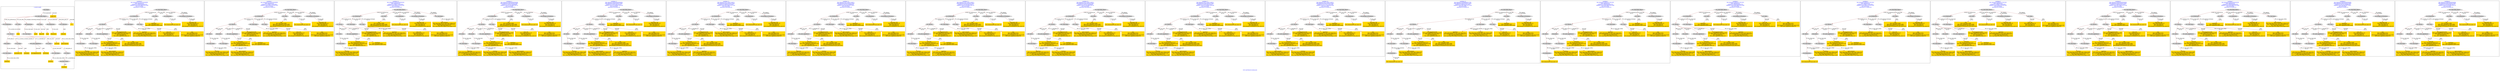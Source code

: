 digraph n0 {
fontcolor="blue"
remincross="true"
label="s26-s-san-francisco-moma.json"
subgraph cluster_0 {
label="1-correct model"
n2[style="filled",color="white",fillcolor="lightgray",label="E12_Production1"];
n3[style="filled",color="white",fillcolor="lightgray",label="E21_Person1"];
n4[style="filled",color="white",fillcolor="lightgray",label="E69_Death1"];
n5[style="filled",color="white",fillcolor="lightgray",label="E74_Group1"];
n6[style="filled",color="white",fillcolor="lightgray",label="E82_Actor_Appellation1"];
n7[style="filled",color="white",fillcolor="lightgray",label="E67_Birth1"];
n8[shape="plaintext",style="filled",fillcolor="gold",label="artistURI"];
n9[style="filled",color="white",fillcolor="lightgray",label="E22_Man-Made_Object1"];
n10[style="filled",color="white",fillcolor="lightgray",label="E35_Title1"];
n11[style="filled",color="white",fillcolor="lightgray",label="E8_Acquisition1"];
n12[style="filled",color="white",fillcolor="lightgray",label="E55_Type1"];
n13[style="filled",color="white",fillcolor="lightgray",label="E54_Dimension1"];
n14[style="filled",color="white",fillcolor="lightgray",label="E78_Collection1"];
n15[shape="plaintext",style="filled",fillcolor="gold",label="url"];
n16[shape="plaintext",style="filled",fillcolor="gold",label="title"];
n17[style="filled",color="white",fillcolor="lightgray",label="E38_Image1"];
n18[shape="plaintext",style="filled",fillcolor="gold",label="image-URL"];
n19[style="filled",color="white",fillcolor="lightgray",label="E48_Place_Name1"];
n20[shape="plaintext",style="filled",fillcolor="gold",label="birthPlace"];
n21[style="filled",color="white",fillcolor="lightgray",label="E52_Time-Span1"];
n22[shape="plaintext",style="filled",fillcolor="gold",label="birthYear"];
n23[style="filled",color="white",fillcolor="lightgray",label="E52_Time-Span2"];
n24[shape="plaintext",style="filled",fillcolor="gold",label="deathYear"];
n25[style="filled",color="white",fillcolor="lightgray",label="E52_Time-Span3"];
n26[shape="plaintext",style="filled",fillcolor="gold",label="when-acquired"];
n27[style="filled",color="white",fillcolor="lightgray",label="E53_Place1"];
n28[shape="plaintext",style="filled",fillcolor="gold",label="dimensions"];
n29[shape="plaintext",style="filled",fillcolor="gold",label="Type_URI"];
n30[shape="plaintext",style="filled",fillcolor="gold",label="type"];
n31[shape="plaintext",style="filled",fillcolor="gold",label="nationality_URI"];
n32[shape="plaintext",style="filled",fillcolor="gold",label="nationality"];
n33[shape="plaintext",style="filled",fillcolor="gold",label="collection"];
n34[shape="plaintext",style="filled",fillcolor="gold",label="artistAppellationURI"];
n35[shape="plaintext",style="filled",fillcolor="gold",label="artistName"];
n36[shape="plaintext",style="filled",fillcolor="gold",label="credit"];
}
subgraph cluster_1 {
label="candidate 0\nlink coherence:0.9130434782608695\nnode coherence:0.9\nconfidence:0.4663916856033797\nmapping score:0.48576692550415684\ncost:221.010002\n-precision:0.57-recall:0.38"
n38[style="filled",color="white",fillcolor="lightgray",label="E12_Production1"];
n39[style="filled",color="white",fillcolor="lightgray",label="E21_Person1"];
n40[style="filled",color="white",fillcolor="lightgray",label="E52_Time-Span2"];
n41[style="filled",color="white",fillcolor="lightgray",label="E55_Type1"];
n42[style="filled",color="white",fillcolor="lightgray",label="E67_Birth1"];
n43[style="filled",color="white",fillcolor="lightgray",label="E69_Death1"];
n44[style="filled",color="white",fillcolor="lightgray",label="E82_Actor_Appellation1"];
n45[style="filled",color="white",fillcolor="lightgray",label="E22_Man-Made_Object1"];
n46[style="filled",color="white",fillcolor="lightgray",label="E35_Title1"];
n47[style="filled",color="white",fillcolor="lightgray",label="E54_Dimension1"];
n48[style="filled",color="white",fillcolor="lightgray",label="E52_Time-Span1"];
n49[style="filled",color="white",fillcolor="lightgray",label="E52_Time-Span3"];
n50[style="filled",color="white",fillcolor="lightgray",label="E29_Design_or_Procedure1"];
n51[shape="plaintext",style="filled",fillcolor="gold",label="birthPlace\n[E35_Title,label,0.991]\n[E82_Actor_Appellation,label,0.009]"];
n52[shape="plaintext",style="filled",fillcolor="gold",label="artistAppellationURI\n[E82_Actor_Appellation,classLink,0.899]\n[E21_Person,classLink,0.101]\n[E35_Title,label,0.0]\n[E82_Actor_Appellation,label,0.0]"];
n53[shape="plaintext",style="filled",fillcolor="gold",label="Type_URI\n[E55_Type,classLink,1.0]\n[E35_Title,label,0.0]\n[E55_Type,label,0.0]\n[E29_Design_or_Procedure,P3_has_note,0.0]"];
n54[shape="plaintext",style="filled",fillcolor="gold",label="nationality_URI\n[E55_Type,classLink,1.0]\n[E35_Title,label,0.0]\n[E55_Type,label,0.0]\n[E29_Design_or_Procedure,P3_has_note,0.0]"];
n55[shape="plaintext",style="filled",fillcolor="gold",label="artistURI\n[E21_Person,classLink,0.571]\n[E82_Actor_Appellation,classLink,0.429]\n[E35_Title,label,0.0]\n[E82_Actor_Appellation,label,0.0]"];
n56[shape="plaintext",style="filled",fillcolor="gold",label="when-acquired\n[E52_Time-Span,P82_at_some_time_within,0.47]\n[E52_Time-Span,P82b_end_of_the_end,0.223]\n[E52_Time-Span,label,0.21]\n[E52_Time-Span,P82a_begin_of_the_begin,0.097]"];
n57[shape="plaintext",style="filled",fillcolor="gold",label="url\n[E54_Dimension,P3_has_note,1.0]"];
n58[shape="plaintext",style="filled",fillcolor="gold",label="birthYear\n[E52_Time-Span,P82_at_some_time_within,0.399]\n[E52_Time-Span,P82b_end_of_the_end,0.392]\n[E52_Time-Span,label,0.112]\n[E52_Time-Span,P82a_begin_of_the_begin,0.096]"];
n59[shape="plaintext",style="filled",fillcolor="gold",label="title\n[E35_Title,label,0.888]\n[E82_Actor_Appellation,label,0.088]\n[E54_Dimension,P3_has_note,0.022]\n[E29_Design_or_Procedure,P3_has_note,0.002]"];
n60[shape="plaintext",style="filled",fillcolor="gold",label="type\n[E35_Title,label,0.547]\n[E55_Type,label,0.226]\n[E29_Design_or_Procedure,P3_has_note,0.226]\n[E82_Actor_Appellation,label,0.0]"];
n61[shape="plaintext",style="filled",fillcolor="gold",label="deathYear\n[E52_Time-Span,P82b_end_of_the_end,0.431]\n[E52_Time-Span,P82_at_some_time_within,0.427]\n[E52_Time-Span,label,0.083]\n[E52_Time-Span,P82a_begin_of_the_begin,0.059]"];
}
subgraph cluster_2 {
label="candidate 1\nlink coherence:0.9130434782608695\nnode coherence:0.9\nconfidence:0.44980221900520817\nmapping score:0.4802371033047663\ncost:221.010002\n-precision:0.61-recall:0.41"
n63[style="filled",color="white",fillcolor="lightgray",label="E12_Production1"];
n64[style="filled",color="white",fillcolor="lightgray",label="E21_Person1"];
n65[style="filled",color="white",fillcolor="lightgray",label="E52_Time-Span2"];
n66[style="filled",color="white",fillcolor="lightgray",label="E55_Type1"];
n67[style="filled",color="white",fillcolor="lightgray",label="E67_Birth1"];
n68[style="filled",color="white",fillcolor="lightgray",label="E69_Death1"];
n69[style="filled",color="white",fillcolor="lightgray",label="E82_Actor_Appellation1"];
n70[style="filled",color="white",fillcolor="lightgray",label="E22_Man-Made_Object1"];
n71[style="filled",color="white",fillcolor="lightgray",label="E35_Title1"];
n72[style="filled",color="white",fillcolor="lightgray",label="E54_Dimension1"];
n73[style="filled",color="white",fillcolor="lightgray",label="E52_Time-Span1"];
n74[style="filled",color="white",fillcolor="lightgray",label="E52_Time-Span3"];
n75[style="filled",color="white",fillcolor="lightgray",label="E29_Design_or_Procedure1"];
n76[shape="plaintext",style="filled",fillcolor="gold",label="title\n[E35_Title,label,0.888]\n[E82_Actor_Appellation,label,0.088]\n[E54_Dimension,P3_has_note,0.022]\n[E29_Design_or_Procedure,P3_has_note,0.002]"];
n77[shape="plaintext",style="filled",fillcolor="gold",label="artistAppellationURI\n[E82_Actor_Appellation,classLink,0.899]\n[E21_Person,classLink,0.101]\n[E35_Title,label,0.0]\n[E82_Actor_Appellation,label,0.0]"];
n78[shape="plaintext",style="filled",fillcolor="gold",label="Type_URI\n[E55_Type,classLink,1.0]\n[E35_Title,label,0.0]\n[E55_Type,label,0.0]\n[E29_Design_or_Procedure,P3_has_note,0.0]"];
n79[shape="plaintext",style="filled",fillcolor="gold",label="nationality_URI\n[E55_Type,classLink,1.0]\n[E35_Title,label,0.0]\n[E55_Type,label,0.0]\n[E29_Design_or_Procedure,P3_has_note,0.0]"];
n80[shape="plaintext",style="filled",fillcolor="gold",label="artistURI\n[E21_Person,classLink,0.571]\n[E82_Actor_Appellation,classLink,0.429]\n[E35_Title,label,0.0]\n[E82_Actor_Appellation,label,0.0]"];
n81[shape="plaintext",style="filled",fillcolor="gold",label="when-acquired\n[E52_Time-Span,P82_at_some_time_within,0.47]\n[E52_Time-Span,P82b_end_of_the_end,0.223]\n[E52_Time-Span,label,0.21]\n[E52_Time-Span,P82a_begin_of_the_begin,0.097]"];
n82[shape="plaintext",style="filled",fillcolor="gold",label="url\n[E54_Dimension,P3_has_note,1.0]"];
n83[shape="plaintext",style="filled",fillcolor="gold",label="birthYear\n[E52_Time-Span,P82_at_some_time_within,0.399]\n[E52_Time-Span,P82b_end_of_the_end,0.392]\n[E52_Time-Span,label,0.112]\n[E52_Time-Span,P82a_begin_of_the_begin,0.096]"];
n84[shape="plaintext",style="filled",fillcolor="gold",label="birthPlace\n[E35_Title,label,0.991]\n[E82_Actor_Appellation,label,0.009]"];
n85[shape="plaintext",style="filled",fillcolor="gold",label="type\n[E35_Title,label,0.547]\n[E55_Type,label,0.226]\n[E29_Design_or_Procedure,P3_has_note,0.226]\n[E82_Actor_Appellation,label,0.0]"];
n86[shape="plaintext",style="filled",fillcolor="gold",label="deathYear\n[E52_Time-Span,P82b_end_of_the_end,0.431]\n[E52_Time-Span,P82_at_some_time_within,0.427]\n[E52_Time-Span,label,0.083]\n[E52_Time-Span,P82a_begin_of_the_begin,0.059]"];
}
subgraph cluster_3 {
label="candidate 10\nlink coherence:0.8636363636363636\nnode coherence:0.9\nconfidence:0.44980221900520817\nmapping score:0.4802371033047663\ncost:319.020004\n-precision:0.59-recall:0.38"
n88[style="filled",color="white",fillcolor="lightgray",label="E12_Production1"];
n89[style="filled",color="white",fillcolor="lightgray",label="E21_Person1"];
n90[style="filled",color="white",fillcolor="lightgray",label="E52_Time-Span2"];
n91[style="filled",color="white",fillcolor="lightgray",label="E55_Type1"];
n92[style="filled",color="white",fillcolor="lightgray",label="E67_Birth1"];
n93[style="filled",color="white",fillcolor="lightgray",label="E82_Actor_Appellation1"];
n94[style="filled",color="white",fillcolor="lightgray",label="E22_Man-Made_Object1"];
n95[style="filled",color="white",fillcolor="lightgray",label="E35_Title1"];
n96[style="filled",color="white",fillcolor="lightgray",label="E54_Dimension1"];
n97[style="filled",color="white",fillcolor="lightgray",label="E52_Time-Span1"];
n98[style="filled",color="white",fillcolor="lightgray",label="E29_Design_or_Procedure1"];
n99[style="filled",color="white",fillcolor="lightgray",label="E52_Time-Span3"];
n100[shape="plaintext",style="filled",fillcolor="gold",label="title\n[E35_Title,label,0.888]\n[E82_Actor_Appellation,label,0.088]\n[E54_Dimension,P3_has_note,0.022]\n[E29_Design_or_Procedure,P3_has_note,0.002]"];
n101[shape="plaintext",style="filled",fillcolor="gold",label="artistAppellationURI\n[E82_Actor_Appellation,classLink,0.899]\n[E21_Person,classLink,0.101]\n[E35_Title,label,0.0]\n[E82_Actor_Appellation,label,0.0]"];
n102[shape="plaintext",style="filled",fillcolor="gold",label="Type_URI\n[E55_Type,classLink,1.0]\n[E35_Title,label,0.0]\n[E55_Type,label,0.0]\n[E29_Design_or_Procedure,P3_has_note,0.0]"];
n103[shape="plaintext",style="filled",fillcolor="gold",label="nationality_URI\n[E55_Type,classLink,1.0]\n[E35_Title,label,0.0]\n[E55_Type,label,0.0]\n[E29_Design_or_Procedure,P3_has_note,0.0]"];
n104[shape="plaintext",style="filled",fillcolor="gold",label="artistURI\n[E21_Person,classLink,0.571]\n[E82_Actor_Appellation,classLink,0.429]\n[E35_Title,label,0.0]\n[E82_Actor_Appellation,label,0.0]"];
n105[shape="plaintext",style="filled",fillcolor="gold",label="when-acquired\n[E52_Time-Span,P82_at_some_time_within,0.47]\n[E52_Time-Span,P82b_end_of_the_end,0.223]\n[E52_Time-Span,label,0.21]\n[E52_Time-Span,P82a_begin_of_the_begin,0.097]"];
n106[shape="plaintext",style="filled",fillcolor="gold",label="url\n[E54_Dimension,P3_has_note,1.0]"];
n107[shape="plaintext",style="filled",fillcolor="gold",label="birthYear\n[E52_Time-Span,P82_at_some_time_within,0.399]\n[E52_Time-Span,P82b_end_of_the_end,0.392]\n[E52_Time-Span,label,0.112]\n[E52_Time-Span,P82a_begin_of_the_begin,0.096]"];
n108[shape="plaintext",style="filled",fillcolor="gold",label="birthPlace\n[E35_Title,label,0.991]\n[E82_Actor_Appellation,label,0.009]"];
n109[shape="plaintext",style="filled",fillcolor="gold",label="type\n[E35_Title,label,0.547]\n[E55_Type,label,0.226]\n[E29_Design_or_Procedure,P3_has_note,0.226]\n[E82_Actor_Appellation,label,0.0]"];
n110[shape="plaintext",style="filled",fillcolor="gold",label="deathYear\n[E52_Time-Span,P82b_end_of_the_end,0.431]\n[E52_Time-Span,P82_at_some_time_within,0.427]\n[E52_Time-Span,label,0.083]\n[E52_Time-Span,P82a_begin_of_the_begin,0.059]"];
}
subgraph cluster_4 {
label="candidate 11\nlink coherence:0.8636363636363636\nnode coherence:0.8421052631578947\nconfidence:0.4491557540506836\nmapping score:0.4758748845240716\ncost:319.010002\n-precision:0.55-recall:0.35"
n112[style="filled",color="white",fillcolor="lightgray",label="E12_Production1"];
n113[style="filled",color="white",fillcolor="lightgray",label="E21_Person1"];
n114[style="filled",color="white",fillcolor="lightgray",label="E55_Type1"];
n115[style="filled",color="white",fillcolor="lightgray",label="E67_Birth1"];
n116[style="filled",color="white",fillcolor="lightgray",label="E69_Death1"];
n117[style="filled",color="white",fillcolor="lightgray",label="E82_Actor_Appellation1"];
n118[style="filled",color="white",fillcolor="lightgray",label="E22_Man-Made_Object1"];
n119[style="filled",color="white",fillcolor="lightgray",label="E35_Title1"];
n120[style="filled",color="white",fillcolor="lightgray",label="E54_Dimension1"];
n121[style="filled",color="white",fillcolor="lightgray",label="E52_Time-Span1"];
n122[style="filled",color="white",fillcolor="lightgray",label="E52_Time-Span3"];
n123[style="filled",color="white",fillcolor="lightgray",label="E29_Design_or_Procedure1"];
n124[shape="plaintext",style="filled",fillcolor="gold",label="title\n[E35_Title,label,0.888]\n[E82_Actor_Appellation,label,0.088]\n[E54_Dimension,P3_has_note,0.022]\n[E29_Design_or_Procedure,P3_has_note,0.002]"];
n125[shape="plaintext",style="filled",fillcolor="gold",label="artistAppellationURI\n[E82_Actor_Appellation,classLink,0.899]\n[E21_Person,classLink,0.101]\n[E35_Title,label,0.0]\n[E82_Actor_Appellation,label,0.0]"];
n126[shape="plaintext",style="filled",fillcolor="gold",label="Type_URI\n[E55_Type,classLink,1.0]\n[E35_Title,label,0.0]\n[E55_Type,label,0.0]\n[E29_Design_or_Procedure,P3_has_note,0.0]"];
n127[shape="plaintext",style="filled",fillcolor="gold",label="nationality_URI\n[E55_Type,classLink,1.0]\n[E35_Title,label,0.0]\n[E55_Type,label,0.0]\n[E29_Design_or_Procedure,P3_has_note,0.0]"];
n128[shape="plaintext",style="filled",fillcolor="gold",label="artistURI\n[E21_Person,classLink,0.571]\n[E82_Actor_Appellation,classLink,0.429]\n[E35_Title,label,0.0]\n[E82_Actor_Appellation,label,0.0]"];
n129[shape="plaintext",style="filled",fillcolor="gold",label="when-acquired\n[E52_Time-Span,P82_at_some_time_within,0.47]\n[E52_Time-Span,P82b_end_of_the_end,0.223]\n[E52_Time-Span,label,0.21]\n[E52_Time-Span,P82a_begin_of_the_begin,0.097]"];
n130[shape="plaintext",style="filled",fillcolor="gold",label="url\n[E54_Dimension,P3_has_note,1.0]"];
n131[shape="plaintext",style="filled",fillcolor="gold",label="deathYear\n[E52_Time-Span,P82b_end_of_the_end,0.431]\n[E52_Time-Span,P82_at_some_time_within,0.427]\n[E52_Time-Span,label,0.083]\n[E52_Time-Span,P82a_begin_of_the_begin,0.059]"];
n132[shape="plaintext",style="filled",fillcolor="gold",label="birthYear\n[E52_Time-Span,P82_at_some_time_within,0.399]\n[E52_Time-Span,P82b_end_of_the_end,0.392]\n[E52_Time-Span,label,0.112]\n[E52_Time-Span,P82a_begin_of_the_begin,0.096]"];
n133[shape="plaintext",style="filled",fillcolor="gold",label="birthPlace\n[E35_Title,label,0.991]\n[E82_Actor_Appellation,label,0.009]"];
n134[shape="plaintext",style="filled",fillcolor="gold",label="type\n[E35_Title,label,0.547]\n[E55_Type,label,0.226]\n[E29_Design_or_Procedure,P3_has_note,0.226]\n[E82_Actor_Appellation,label,0.0]"];
}
subgraph cluster_5 {
label="candidate 12\nlink coherence:0.8636363636363636\nnode coherence:0.8421052631578947\nconfidence:0.44397629672424377\nmapping score:0.47414839874859166\ncost:319.010002\n-precision:0.59-recall:0.38"
n136[style="filled",color="white",fillcolor="lightgray",label="E12_Production1"];
n137[style="filled",color="white",fillcolor="lightgray",label="E21_Person1"];
n138[style="filled",color="white",fillcolor="lightgray",label="E55_Type1"];
n139[style="filled",color="white",fillcolor="lightgray",label="E67_Birth1"];
n140[style="filled",color="white",fillcolor="lightgray",label="E69_Death1"];
n141[style="filled",color="white",fillcolor="lightgray",label="E82_Actor_Appellation1"];
n142[style="filled",color="white",fillcolor="lightgray",label="E22_Man-Made_Object1"];
n143[style="filled",color="white",fillcolor="lightgray",label="E35_Title1"];
n144[style="filled",color="white",fillcolor="lightgray",label="E54_Dimension1"];
n145[style="filled",color="white",fillcolor="lightgray",label="E52_Time-Span1"];
n146[style="filled",color="white",fillcolor="lightgray",label="E52_Time-Span3"];
n147[style="filled",color="white",fillcolor="lightgray",label="E29_Design_or_Procedure1"];
n148[shape="plaintext",style="filled",fillcolor="gold",label="birthPlace\n[E35_Title,label,0.991]\n[E82_Actor_Appellation,label,0.009]"];
n149[shape="plaintext",style="filled",fillcolor="gold",label="artistAppellationURI\n[E82_Actor_Appellation,classLink,0.899]\n[E21_Person,classLink,0.101]\n[E35_Title,label,0.0]\n[E82_Actor_Appellation,label,0.0]"];
n150[shape="plaintext",style="filled",fillcolor="gold",label="Type_URI\n[E55_Type,classLink,1.0]\n[E35_Title,label,0.0]\n[E55_Type,label,0.0]\n[E29_Design_or_Procedure,P3_has_note,0.0]"];
n151[shape="plaintext",style="filled",fillcolor="gold",label="nationality_URI\n[E55_Type,classLink,1.0]\n[E35_Title,label,0.0]\n[E55_Type,label,0.0]\n[E29_Design_or_Procedure,P3_has_note,0.0]"];
n152[shape="plaintext",style="filled",fillcolor="gold",label="artistURI\n[E21_Person,classLink,0.571]\n[E82_Actor_Appellation,classLink,0.429]\n[E35_Title,label,0.0]\n[E82_Actor_Appellation,label,0.0]"];
n153[shape="plaintext",style="filled",fillcolor="gold",label="deathYear\n[E52_Time-Span,P82b_end_of_the_end,0.431]\n[E52_Time-Span,P82_at_some_time_within,0.427]\n[E52_Time-Span,label,0.083]\n[E52_Time-Span,P82a_begin_of_the_begin,0.059]"];
n154[shape="plaintext",style="filled",fillcolor="gold",label="url\n[E54_Dimension,P3_has_note,1.0]"];
n155[shape="plaintext",style="filled",fillcolor="gold",label="birthYear\n[E52_Time-Span,P82_at_some_time_within,0.399]\n[E52_Time-Span,P82b_end_of_the_end,0.392]\n[E52_Time-Span,label,0.112]\n[E52_Time-Span,P82a_begin_of_the_begin,0.096]"];
n156[shape="plaintext",style="filled",fillcolor="gold",label="when-acquired\n[E52_Time-Span,P82_at_some_time_within,0.47]\n[E52_Time-Span,P82b_end_of_the_end,0.223]\n[E52_Time-Span,label,0.21]\n[E52_Time-Span,P82a_begin_of_the_begin,0.097]"];
n157[shape="plaintext",style="filled",fillcolor="gold",label="title\n[E35_Title,label,0.888]\n[E82_Actor_Appellation,label,0.088]\n[E54_Dimension,P3_has_note,0.022]\n[E29_Design_or_Procedure,P3_has_note,0.002]"];
n158[shape="plaintext",style="filled",fillcolor="gold",label="type\n[E35_Title,label,0.547]\n[E55_Type,label,0.226]\n[E29_Design_or_Procedure,P3_has_note,0.226]\n[E82_Actor_Appellation,label,0.0]"];
}
subgraph cluster_6 {
label="candidate 13\nlink coherence:0.8571428571428571\nnode coherence:0.8421052631578947\nconfidence:0.4668258226710052\nmapping score:0.48176490739751204\ncost:318.010002\n-precision:0.48-recall:0.29"
n160[style="filled",color="white",fillcolor="lightgray",label="E12_Production1"];
n161[style="filled",color="white",fillcolor="lightgray",label="E21_Person1"];
n162[style="filled",color="white",fillcolor="lightgray",label="E52_Time-Span2"];
n163[style="filled",color="white",fillcolor="lightgray",label="E55_Type1"];
n164[style="filled",color="white",fillcolor="lightgray",label="E67_Birth1"];
n165[style="filled",color="white",fillcolor="lightgray",label="E82_Actor_Appellation1"];
n166[style="filled",color="white",fillcolor="lightgray",label="E22_Man-Made_Object1"];
n167[style="filled",color="white",fillcolor="lightgray",label="E35_Title1"];
n168[style="filled",color="white",fillcolor="lightgray",label="E54_Dimension1"];
n169[style="filled",color="white",fillcolor="lightgray",label="E52_Time-Span1"];
n170[style="filled",color="white",fillcolor="lightgray",label="E29_Design_or_Procedure1"];
n171[shape="plaintext",style="filled",fillcolor="gold",label="birthPlace\n[E35_Title,label,0.991]\n[E82_Actor_Appellation,label,0.009]"];
n172[shape="plaintext",style="filled",fillcolor="gold",label="artistAppellationURI\n[E82_Actor_Appellation,classLink,0.899]\n[E21_Person,classLink,0.101]\n[E35_Title,label,0.0]\n[E82_Actor_Appellation,label,0.0]"];
n173[shape="plaintext",style="filled",fillcolor="gold",label="Type_URI\n[E55_Type,classLink,1.0]\n[E35_Title,label,0.0]\n[E55_Type,label,0.0]\n[E29_Design_or_Procedure,P3_has_note,0.0]"];
n174[shape="plaintext",style="filled",fillcolor="gold",label="nationality_URI\n[E55_Type,classLink,1.0]\n[E35_Title,label,0.0]\n[E55_Type,label,0.0]\n[E29_Design_or_Procedure,P3_has_note,0.0]"];
n175[shape="plaintext",style="filled",fillcolor="gold",label="artistURI\n[E21_Person,classLink,0.571]\n[E82_Actor_Appellation,classLink,0.429]\n[E35_Title,label,0.0]\n[E82_Actor_Appellation,label,0.0]"];
n176[shape="plaintext",style="filled",fillcolor="gold",label="url\n[E54_Dimension,P3_has_note,1.0]"];
n177[shape="plaintext",style="filled",fillcolor="gold",label="birthYear\n[E52_Time-Span,P82_at_some_time_within,0.399]\n[E52_Time-Span,P82b_end_of_the_end,0.392]\n[E52_Time-Span,label,0.112]\n[E52_Time-Span,P82a_begin_of_the_begin,0.096]"];
n178[shape="plaintext",style="filled",fillcolor="gold",label="deathYear\n[E52_Time-Span,P82b_end_of_the_end,0.431]\n[E52_Time-Span,P82_at_some_time_within,0.427]\n[E52_Time-Span,label,0.083]\n[E52_Time-Span,P82a_begin_of_the_begin,0.059]"];
n179[shape="plaintext",style="filled",fillcolor="gold",label="title\n[E35_Title,label,0.888]\n[E82_Actor_Appellation,label,0.088]\n[E54_Dimension,P3_has_note,0.022]\n[E29_Design_or_Procedure,P3_has_note,0.002]"];
n180[shape="plaintext",style="filled",fillcolor="gold",label="type\n[E35_Title,label,0.547]\n[E55_Type,label,0.226]\n[E29_Design_or_Procedure,P3_has_note,0.226]\n[E82_Actor_Appellation,label,0.0]"];
n181[shape="plaintext",style="filled",fillcolor="gold",label="when-acquired\n[E52_Time-Span,P82_at_some_time_within,0.47]\n[E52_Time-Span,P82b_end_of_the_end,0.223]\n[E52_Time-Span,label,0.21]\n[E52_Time-Span,P82a_begin_of_the_begin,0.097]"];
}
subgraph cluster_7 {
label="candidate 14\nlink coherence:0.8571428571428571\nnode coherence:0.8421052631578947\nconfidence:0.46574522064885504\nmapping score:0.4814047067234621\ncost:318.010002\n-precision:0.43-recall:0.26"
n183[style="filled",color="white",fillcolor="lightgray",label="E12_Production1"];
n184[style="filled",color="white",fillcolor="lightgray",label="E21_Person1"];
n185[style="filled",color="white",fillcolor="lightgray",label="E52_Time-Span2"];
n186[style="filled",color="white",fillcolor="lightgray",label="E55_Type1"];
n187[style="filled",color="white",fillcolor="lightgray",label="E67_Birth1"];
n188[style="filled",color="white",fillcolor="lightgray",label="E82_Actor_Appellation1"];
n189[style="filled",color="white",fillcolor="lightgray",label="E22_Man-Made_Object1"];
n190[style="filled",color="white",fillcolor="lightgray",label="E35_Title1"];
n191[style="filled",color="white",fillcolor="lightgray",label="E54_Dimension1"];
n192[style="filled",color="white",fillcolor="lightgray",label="E52_Time-Span1"];
n193[style="filled",color="white",fillcolor="lightgray",label="E29_Design_or_Procedure1"];
n194[shape="plaintext",style="filled",fillcolor="gold",label="birthPlace\n[E35_Title,label,0.991]\n[E82_Actor_Appellation,label,0.009]"];
n195[shape="plaintext",style="filled",fillcolor="gold",label="artistAppellationURI\n[E82_Actor_Appellation,classLink,0.899]\n[E21_Person,classLink,0.101]\n[E35_Title,label,0.0]\n[E82_Actor_Appellation,label,0.0]"];
n196[shape="plaintext",style="filled",fillcolor="gold",label="Type_URI\n[E55_Type,classLink,1.0]\n[E35_Title,label,0.0]\n[E55_Type,label,0.0]\n[E29_Design_or_Procedure,P3_has_note,0.0]"];
n197[shape="plaintext",style="filled",fillcolor="gold",label="nationality_URI\n[E55_Type,classLink,1.0]\n[E35_Title,label,0.0]\n[E55_Type,label,0.0]\n[E29_Design_or_Procedure,P3_has_note,0.0]"];
n198[shape="plaintext",style="filled",fillcolor="gold",label="artistURI\n[E21_Person,classLink,0.571]\n[E82_Actor_Appellation,classLink,0.429]\n[E35_Title,label,0.0]\n[E82_Actor_Appellation,label,0.0]"];
n199[shape="plaintext",style="filled",fillcolor="gold",label="url\n[E54_Dimension,P3_has_note,1.0]"];
n200[shape="plaintext",style="filled",fillcolor="gold",label="deathYear\n[E52_Time-Span,P82b_end_of_the_end,0.431]\n[E52_Time-Span,P82_at_some_time_within,0.427]\n[E52_Time-Span,label,0.083]\n[E52_Time-Span,P82a_begin_of_the_begin,0.059]"];
n201[shape="plaintext",style="filled",fillcolor="gold",label="birthYear\n[E52_Time-Span,P82_at_some_time_within,0.399]\n[E52_Time-Span,P82b_end_of_the_end,0.392]\n[E52_Time-Span,label,0.112]\n[E52_Time-Span,P82a_begin_of_the_begin,0.096]"];
n202[shape="plaintext",style="filled",fillcolor="gold",label="title\n[E35_Title,label,0.888]\n[E82_Actor_Appellation,label,0.088]\n[E54_Dimension,P3_has_note,0.022]\n[E29_Design_or_Procedure,P3_has_note,0.002]"];
n203[shape="plaintext",style="filled",fillcolor="gold",label="type\n[E35_Title,label,0.547]\n[E55_Type,label,0.226]\n[E29_Design_or_Procedure,P3_has_note,0.226]\n[E82_Actor_Appellation,label,0.0]"];
n204[shape="plaintext",style="filled",fillcolor="gold",label="when-acquired\n[E52_Time-Span,P82_at_some_time_within,0.47]\n[E52_Time-Span,P82b_end_of_the_end,0.223]\n[E52_Time-Span,label,0.21]\n[E52_Time-Span,P82a_begin_of_the_begin,0.097]"];
}
subgraph cluster_8 {
label="candidate 15\nlink coherence:0.8571428571428571\nnode coherence:0.8421052631578947\nconfidence:0.45023635607283374\nmapping score:0.4762350851981216\ncost:318.010002\n-precision:0.52-recall:0.32"
n206[style="filled",color="white",fillcolor="lightgray",label="E12_Production1"];
n207[style="filled",color="white",fillcolor="lightgray",label="E21_Person1"];
n208[style="filled",color="white",fillcolor="lightgray",label="E52_Time-Span2"];
n209[style="filled",color="white",fillcolor="lightgray",label="E55_Type1"];
n210[style="filled",color="white",fillcolor="lightgray",label="E67_Birth1"];
n211[style="filled",color="white",fillcolor="lightgray",label="E82_Actor_Appellation1"];
n212[style="filled",color="white",fillcolor="lightgray",label="E22_Man-Made_Object1"];
n213[style="filled",color="white",fillcolor="lightgray",label="E35_Title1"];
n214[style="filled",color="white",fillcolor="lightgray",label="E54_Dimension1"];
n215[style="filled",color="white",fillcolor="lightgray",label="E52_Time-Span1"];
n216[style="filled",color="white",fillcolor="lightgray",label="E29_Design_or_Procedure1"];
n217[shape="plaintext",style="filled",fillcolor="gold",label="title\n[E35_Title,label,0.888]\n[E82_Actor_Appellation,label,0.088]\n[E54_Dimension,P3_has_note,0.022]\n[E29_Design_or_Procedure,P3_has_note,0.002]"];
n218[shape="plaintext",style="filled",fillcolor="gold",label="artistAppellationURI\n[E82_Actor_Appellation,classLink,0.899]\n[E21_Person,classLink,0.101]\n[E35_Title,label,0.0]\n[E82_Actor_Appellation,label,0.0]"];
n219[shape="plaintext",style="filled",fillcolor="gold",label="Type_URI\n[E55_Type,classLink,1.0]\n[E35_Title,label,0.0]\n[E55_Type,label,0.0]\n[E29_Design_or_Procedure,P3_has_note,0.0]"];
n220[shape="plaintext",style="filled",fillcolor="gold",label="nationality_URI\n[E55_Type,classLink,1.0]\n[E35_Title,label,0.0]\n[E55_Type,label,0.0]\n[E29_Design_or_Procedure,P3_has_note,0.0]"];
n221[shape="plaintext",style="filled",fillcolor="gold",label="artistURI\n[E21_Person,classLink,0.571]\n[E82_Actor_Appellation,classLink,0.429]\n[E35_Title,label,0.0]\n[E82_Actor_Appellation,label,0.0]"];
n222[shape="plaintext",style="filled",fillcolor="gold",label="url\n[E54_Dimension,P3_has_note,1.0]"];
n223[shape="plaintext",style="filled",fillcolor="gold",label="birthYear\n[E52_Time-Span,P82_at_some_time_within,0.399]\n[E52_Time-Span,P82b_end_of_the_end,0.392]\n[E52_Time-Span,label,0.112]\n[E52_Time-Span,P82a_begin_of_the_begin,0.096]"];
n224[shape="plaintext",style="filled",fillcolor="gold",label="deathYear\n[E52_Time-Span,P82b_end_of_the_end,0.431]\n[E52_Time-Span,P82_at_some_time_within,0.427]\n[E52_Time-Span,label,0.083]\n[E52_Time-Span,P82a_begin_of_the_begin,0.059]"];
n225[shape="plaintext",style="filled",fillcolor="gold",label="birthPlace\n[E35_Title,label,0.991]\n[E82_Actor_Appellation,label,0.009]"];
n226[shape="plaintext",style="filled",fillcolor="gold",label="type\n[E35_Title,label,0.547]\n[E55_Type,label,0.226]\n[E29_Design_or_Procedure,P3_has_note,0.226]\n[E82_Actor_Appellation,label,0.0]"];
n227[shape="plaintext",style="filled",fillcolor="gold",label="when-acquired\n[E52_Time-Span,P82_at_some_time_within,0.47]\n[E52_Time-Span,P82b_end_of_the_end,0.223]\n[E52_Time-Span,label,0.21]\n[E52_Time-Span,P82a_begin_of_the_begin,0.097]"];
}
subgraph cluster_9 {
label="candidate 16\nlink coherence:0.8571428571428571\nnode coherence:0.8421052631578947\nconfidence:0.4491557540506836\nmapping score:0.4758748845240716\ncost:318.010002\n-precision:0.48-recall:0.29"
n229[style="filled",color="white",fillcolor="lightgray",label="E12_Production1"];
n230[style="filled",color="white",fillcolor="lightgray",label="E21_Person1"];
n231[style="filled",color="white",fillcolor="lightgray",label="E52_Time-Span2"];
n232[style="filled",color="white",fillcolor="lightgray",label="E55_Type1"];
n233[style="filled",color="white",fillcolor="lightgray",label="E67_Birth1"];
n234[style="filled",color="white",fillcolor="lightgray",label="E82_Actor_Appellation1"];
n235[style="filled",color="white",fillcolor="lightgray",label="E22_Man-Made_Object1"];
n236[style="filled",color="white",fillcolor="lightgray",label="E35_Title1"];
n237[style="filled",color="white",fillcolor="lightgray",label="E54_Dimension1"];
n238[style="filled",color="white",fillcolor="lightgray",label="E52_Time-Span1"];
n239[style="filled",color="white",fillcolor="lightgray",label="E29_Design_or_Procedure1"];
n240[shape="plaintext",style="filled",fillcolor="gold",label="title\n[E35_Title,label,0.888]\n[E82_Actor_Appellation,label,0.088]\n[E54_Dimension,P3_has_note,0.022]\n[E29_Design_or_Procedure,P3_has_note,0.002]"];
n241[shape="plaintext",style="filled",fillcolor="gold",label="artistAppellationURI\n[E82_Actor_Appellation,classLink,0.899]\n[E21_Person,classLink,0.101]\n[E35_Title,label,0.0]\n[E82_Actor_Appellation,label,0.0]"];
n242[shape="plaintext",style="filled",fillcolor="gold",label="Type_URI\n[E55_Type,classLink,1.0]\n[E35_Title,label,0.0]\n[E55_Type,label,0.0]\n[E29_Design_or_Procedure,P3_has_note,0.0]"];
n243[shape="plaintext",style="filled",fillcolor="gold",label="nationality_URI\n[E55_Type,classLink,1.0]\n[E35_Title,label,0.0]\n[E55_Type,label,0.0]\n[E29_Design_or_Procedure,P3_has_note,0.0]"];
n244[shape="plaintext",style="filled",fillcolor="gold",label="artistURI\n[E21_Person,classLink,0.571]\n[E82_Actor_Appellation,classLink,0.429]\n[E35_Title,label,0.0]\n[E82_Actor_Appellation,label,0.0]"];
n245[shape="plaintext",style="filled",fillcolor="gold",label="url\n[E54_Dimension,P3_has_note,1.0]"];
n246[shape="plaintext",style="filled",fillcolor="gold",label="deathYear\n[E52_Time-Span,P82b_end_of_the_end,0.431]\n[E52_Time-Span,P82_at_some_time_within,0.427]\n[E52_Time-Span,label,0.083]\n[E52_Time-Span,P82a_begin_of_the_begin,0.059]"];
n247[shape="plaintext",style="filled",fillcolor="gold",label="birthYear\n[E52_Time-Span,P82_at_some_time_within,0.399]\n[E52_Time-Span,P82b_end_of_the_end,0.392]\n[E52_Time-Span,label,0.112]\n[E52_Time-Span,P82a_begin_of_the_begin,0.096]"];
n248[shape="plaintext",style="filled",fillcolor="gold",label="birthPlace\n[E35_Title,label,0.991]\n[E82_Actor_Appellation,label,0.009]"];
n249[shape="plaintext",style="filled",fillcolor="gold",label="type\n[E35_Title,label,0.547]\n[E55_Type,label,0.226]\n[E29_Design_or_Procedure,P3_has_note,0.226]\n[E82_Actor_Appellation,label,0.0]"];
n250[shape="plaintext",style="filled",fillcolor="gold",label="when-acquired\n[E52_Time-Span,P82_at_some_time_within,0.47]\n[E52_Time-Span,P82b_end_of_the_end,0.223]\n[E52_Time-Span,label,0.21]\n[E52_Time-Span,P82a_begin_of_the_begin,0.097]"];
}
subgraph cluster_10 {
label="candidate 17\nlink coherence:0.8571428571428571\nnode coherence:0.8421052631578947\nconfidence:0.44397629672424377\nmapping score:0.47414839874859166\ncost:318.010002\n-precision:0.52-recall:0.32"
n252[style="filled",color="white",fillcolor="lightgray",label="E12_Production1"];
n253[style="filled",color="white",fillcolor="lightgray",label="E21_Person1"];
n254[style="filled",color="white",fillcolor="lightgray",label="E52_Time-Span2"];
n255[style="filled",color="white",fillcolor="lightgray",label="E55_Type1"];
n256[style="filled",color="white",fillcolor="lightgray",label="E67_Birth1"];
n257[style="filled",color="white",fillcolor="lightgray",label="E82_Actor_Appellation1"];
n258[style="filled",color="white",fillcolor="lightgray",label="E22_Man-Made_Object1"];
n259[style="filled",color="white",fillcolor="lightgray",label="E35_Title1"];
n260[style="filled",color="white",fillcolor="lightgray",label="E54_Dimension1"];
n261[style="filled",color="white",fillcolor="lightgray",label="E52_Time-Span1"];
n262[style="filled",color="white",fillcolor="lightgray",label="E29_Design_or_Procedure1"];
n263[shape="plaintext",style="filled",fillcolor="gold",label="birthPlace\n[E35_Title,label,0.991]\n[E82_Actor_Appellation,label,0.009]"];
n264[shape="plaintext",style="filled",fillcolor="gold",label="artistAppellationURI\n[E82_Actor_Appellation,classLink,0.899]\n[E21_Person,classLink,0.101]\n[E35_Title,label,0.0]\n[E82_Actor_Appellation,label,0.0]"];
n265[shape="plaintext",style="filled",fillcolor="gold",label="Type_URI\n[E55_Type,classLink,1.0]\n[E35_Title,label,0.0]\n[E55_Type,label,0.0]\n[E29_Design_or_Procedure,P3_has_note,0.0]"];
n266[shape="plaintext",style="filled",fillcolor="gold",label="nationality_URI\n[E55_Type,classLink,1.0]\n[E35_Title,label,0.0]\n[E55_Type,label,0.0]\n[E29_Design_or_Procedure,P3_has_note,0.0]"];
n267[shape="plaintext",style="filled",fillcolor="gold",label="artistURI\n[E21_Person,classLink,0.571]\n[E82_Actor_Appellation,classLink,0.429]\n[E35_Title,label,0.0]\n[E82_Actor_Appellation,label,0.0]"];
n268[shape="plaintext",style="filled",fillcolor="gold",label="url\n[E54_Dimension,P3_has_note,1.0]"];
n269[shape="plaintext",style="filled",fillcolor="gold",label="birthYear\n[E52_Time-Span,P82_at_some_time_within,0.399]\n[E52_Time-Span,P82b_end_of_the_end,0.392]\n[E52_Time-Span,label,0.112]\n[E52_Time-Span,P82a_begin_of_the_begin,0.096]"];
n270[shape="plaintext",style="filled",fillcolor="gold",label="when-acquired\n[E52_Time-Span,P82_at_some_time_within,0.47]\n[E52_Time-Span,P82b_end_of_the_end,0.223]\n[E52_Time-Span,label,0.21]\n[E52_Time-Span,P82a_begin_of_the_begin,0.097]"];
n271[shape="plaintext",style="filled",fillcolor="gold",label="title\n[E35_Title,label,0.888]\n[E82_Actor_Appellation,label,0.088]\n[E54_Dimension,P3_has_note,0.022]\n[E29_Design_or_Procedure,P3_has_note,0.002]"];
n272[shape="plaintext",style="filled",fillcolor="gold",label="type\n[E35_Title,label,0.547]\n[E55_Type,label,0.226]\n[E29_Design_or_Procedure,P3_has_note,0.226]\n[E82_Actor_Appellation,label,0.0]"];
n273[shape="plaintext",style="filled",fillcolor="gold",label="deathYear\n[E52_Time-Span,P82b_end_of_the_end,0.431]\n[E52_Time-Span,P82_at_some_time_within,0.427]\n[E52_Time-Span,label,0.083]\n[E52_Time-Span,P82a_begin_of_the_begin,0.059]"];
}
subgraph cluster_11 {
label="candidate 18\nlink coherence:0.8571428571428571\nnode coherence:0.8421052631578947\nconfidence:0.44273321473477983\nmapping score:0.4737340380854369\ncost:318.010002\n-precision:0.52-recall:0.32"
n275[style="filled",color="white",fillcolor="lightgray",label="E12_Production1"];
n276[style="filled",color="white",fillcolor="lightgray",label="E21_Person1"];
n277[style="filled",color="white",fillcolor="lightgray",label="E52_Time-Span2"];
n278[style="filled",color="white",fillcolor="lightgray",label="E55_Type1"];
n279[style="filled",color="white",fillcolor="lightgray",label="E67_Birth1"];
n280[style="filled",color="white",fillcolor="lightgray",label="E82_Actor_Appellation1"];
n281[style="filled",color="white",fillcolor="lightgray",label="E22_Man-Made_Object1"];
n282[style="filled",color="white",fillcolor="lightgray",label="E35_Title1"];
n283[style="filled",color="white",fillcolor="lightgray",label="E54_Dimension1"];
n284[style="filled",color="white",fillcolor="lightgray",label="E52_Time-Span1"];
n285[style="filled",color="white",fillcolor="lightgray",label="E29_Design_or_Procedure1"];
n286[shape="plaintext",style="filled",fillcolor="gold",label="birthPlace\n[E35_Title,label,0.991]\n[E82_Actor_Appellation,label,0.009]"];
n287[shape="plaintext",style="filled",fillcolor="gold",label="artistAppellationURI\n[E82_Actor_Appellation,classLink,0.899]\n[E21_Person,classLink,0.101]\n[E35_Title,label,0.0]\n[E82_Actor_Appellation,label,0.0]"];
n288[shape="plaintext",style="filled",fillcolor="gold",label="Type_URI\n[E55_Type,classLink,1.0]\n[E35_Title,label,0.0]\n[E55_Type,label,0.0]\n[E29_Design_or_Procedure,P3_has_note,0.0]"];
n289[shape="plaintext",style="filled",fillcolor="gold",label="when-acquired\n[E52_Time-Span,P82_at_some_time_within,0.47]\n[E52_Time-Span,P82b_end_of_the_end,0.223]\n[E52_Time-Span,label,0.21]\n[E52_Time-Span,P82a_begin_of_the_begin,0.097]"];
n290[shape="plaintext",style="filled",fillcolor="gold",label="nationality_URI\n[E55_Type,classLink,1.0]\n[E35_Title,label,0.0]\n[E55_Type,label,0.0]\n[E29_Design_or_Procedure,P3_has_note,0.0]"];
n291[shape="plaintext",style="filled",fillcolor="gold",label="artistURI\n[E21_Person,classLink,0.571]\n[E82_Actor_Appellation,classLink,0.429]\n[E35_Title,label,0.0]\n[E82_Actor_Appellation,label,0.0]"];
n292[shape="plaintext",style="filled",fillcolor="gold",label="url\n[E54_Dimension,P3_has_note,1.0]"];
n293[shape="plaintext",style="filled",fillcolor="gold",label="birthYear\n[E52_Time-Span,P82_at_some_time_within,0.399]\n[E52_Time-Span,P82b_end_of_the_end,0.392]\n[E52_Time-Span,label,0.112]\n[E52_Time-Span,P82a_begin_of_the_begin,0.096]"];
n294[shape="plaintext",style="filled",fillcolor="gold",label="title\n[E35_Title,label,0.888]\n[E82_Actor_Appellation,label,0.088]\n[E54_Dimension,P3_has_note,0.022]\n[E29_Design_or_Procedure,P3_has_note,0.002]"];
n295[shape="plaintext",style="filled",fillcolor="gold",label="type\n[E35_Title,label,0.547]\n[E55_Type,label,0.226]\n[E29_Design_or_Procedure,P3_has_note,0.226]\n[E82_Actor_Appellation,label,0.0]"];
n296[shape="plaintext",style="filled",fillcolor="gold",label="deathYear\n[E52_Time-Span,P82b_end_of_the_end,0.431]\n[E52_Time-Span,P82_at_some_time_within,0.427]\n[E52_Time-Span,label,0.083]\n[E52_Time-Span,P82a_begin_of_the_begin,0.059]"];
}
subgraph cluster_12 {
label="candidate 19\nlink coherence:0.8260869565217391\nnode coherence:0.8421052631578947\nconfidence:0.4668258226710052\nmapping score:0.48176490739751204\ncost:419.010002\n-precision:0.43-recall:0.29"
n298[style="filled",color="white",fillcolor="lightgray",label="E12_Production1"];
n299[style="filled",color="white",fillcolor="lightgray",label="E21_Person1"];
n300[style="filled",color="white",fillcolor="lightgray",label="E52_Time-Span2"];
n301[style="filled",color="white",fillcolor="lightgray",label="E55_Type1"];
n302[style="filled",color="white",fillcolor="lightgray",label="E67_Birth1"];
n303[style="filled",color="white",fillcolor="lightgray",label="E69_Death1"];
n304[style="filled",color="white",fillcolor="lightgray",label="E82_Actor_Appellation1"];
n305[style="filled",color="white",fillcolor="lightgray",label="E22_Man-Made_Object1"];
n306[style="filled",color="white",fillcolor="lightgray",label="E35_Title1"];
n307[style="filled",color="white",fillcolor="lightgray",label="E52_Time-Span1"];
n308[style="filled",color="white",fillcolor="lightgray",label="E52_Time-Span3"];
n309[style="filled",color="white",fillcolor="lightgray",label="E29_Design_or_Procedure1"];
n310[style="filled",color="white",fillcolor="lightgray",label="E54_Dimension1"];
n311[shape="plaintext",style="filled",fillcolor="gold",label="birthPlace\n[E35_Title,label,0.991]\n[E82_Actor_Appellation,label,0.009]"];
n312[shape="plaintext",style="filled",fillcolor="gold",label="artistAppellationURI\n[E82_Actor_Appellation,classLink,0.899]\n[E21_Person,classLink,0.101]\n[E35_Title,label,0.0]\n[E82_Actor_Appellation,label,0.0]"];
n313[shape="plaintext",style="filled",fillcolor="gold",label="Type_URI\n[E55_Type,classLink,1.0]\n[E35_Title,label,0.0]\n[E55_Type,label,0.0]\n[E29_Design_or_Procedure,P3_has_note,0.0]"];
n314[shape="plaintext",style="filled",fillcolor="gold",label="nationality_URI\n[E55_Type,classLink,1.0]\n[E35_Title,label,0.0]\n[E55_Type,label,0.0]\n[E29_Design_or_Procedure,P3_has_note,0.0]"];
n315[shape="plaintext",style="filled",fillcolor="gold",label="artistURI\n[E21_Person,classLink,0.571]\n[E82_Actor_Appellation,classLink,0.429]\n[E35_Title,label,0.0]\n[E82_Actor_Appellation,label,0.0]"];
n316[shape="plaintext",style="filled",fillcolor="gold",label="when-acquired\n[E52_Time-Span,P82_at_some_time_within,0.47]\n[E52_Time-Span,P82b_end_of_the_end,0.223]\n[E52_Time-Span,label,0.21]\n[E52_Time-Span,P82a_begin_of_the_begin,0.097]"];
n317[shape="plaintext",style="filled",fillcolor="gold",label="deathYear\n[E52_Time-Span,P82b_end_of_the_end,0.431]\n[E52_Time-Span,P82_at_some_time_within,0.427]\n[E52_Time-Span,label,0.083]\n[E52_Time-Span,P82a_begin_of_the_begin,0.059]"];
n318[shape="plaintext",style="filled",fillcolor="gold",label="url\n[E54_Dimension,P3_has_note,1.0]"];
n319[shape="plaintext",style="filled",fillcolor="gold",label="title\n[E35_Title,label,0.888]\n[E82_Actor_Appellation,label,0.088]\n[E54_Dimension,P3_has_note,0.022]\n[E29_Design_or_Procedure,P3_has_note,0.002]"];
n320[shape="plaintext",style="filled",fillcolor="gold",label="type\n[E35_Title,label,0.547]\n[E55_Type,label,0.226]\n[E29_Design_or_Procedure,P3_has_note,0.226]\n[E82_Actor_Appellation,label,0.0]"];
n321[shape="plaintext",style="filled",fillcolor="gold",label="birthYear\n[E52_Time-Span,P82_at_some_time_within,0.399]\n[E52_Time-Span,P82b_end_of_the_end,0.392]\n[E52_Time-Span,label,0.112]\n[E52_Time-Span,P82a_begin_of_the_begin,0.096]"];
}
subgraph cluster_13 {
label="candidate 2\nlink coherence:0.8695652173913043\nnode coherence:0.9\nconfidence:0.4663916856033797\nmapping score:0.48576692550415684\ncost:320.010002\n-precision:0.52-recall:0.35"
n323[style="filled",color="white",fillcolor="lightgray",label="E12_Production1"];
n324[style="filled",color="white",fillcolor="lightgray",label="E21_Person1"];
n325[style="filled",color="white",fillcolor="lightgray",label="E52_Time-Span2"];
n326[style="filled",color="white",fillcolor="lightgray",label="E55_Type1"];
n327[style="filled",color="white",fillcolor="lightgray",label="E67_Birth1"];
n328[style="filled",color="white",fillcolor="lightgray",label="E69_Death1"];
n329[style="filled",color="white",fillcolor="lightgray",label="E82_Actor_Appellation1"];
n330[style="filled",color="white",fillcolor="lightgray",label="E22_Man-Made_Object1"];
n331[style="filled",color="white",fillcolor="lightgray",label="E35_Title1"];
n332[style="filled",color="white",fillcolor="lightgray",label="E52_Time-Span1"];
n333[style="filled",color="white",fillcolor="lightgray",label="E52_Time-Span3"];
n334[style="filled",color="white",fillcolor="lightgray",label="E29_Design_or_Procedure1"];
n335[style="filled",color="white",fillcolor="lightgray",label="E54_Dimension1"];
n336[shape="plaintext",style="filled",fillcolor="gold",label="birthPlace\n[E35_Title,label,0.991]\n[E82_Actor_Appellation,label,0.009]"];
n337[shape="plaintext",style="filled",fillcolor="gold",label="artistAppellationURI\n[E82_Actor_Appellation,classLink,0.899]\n[E21_Person,classLink,0.101]\n[E35_Title,label,0.0]\n[E82_Actor_Appellation,label,0.0]"];
n338[shape="plaintext",style="filled",fillcolor="gold",label="Type_URI\n[E55_Type,classLink,1.0]\n[E35_Title,label,0.0]\n[E55_Type,label,0.0]\n[E29_Design_or_Procedure,P3_has_note,0.0]"];
n339[shape="plaintext",style="filled",fillcolor="gold",label="nationality_URI\n[E55_Type,classLink,1.0]\n[E35_Title,label,0.0]\n[E55_Type,label,0.0]\n[E29_Design_or_Procedure,P3_has_note,0.0]"];
n340[shape="plaintext",style="filled",fillcolor="gold",label="artistURI\n[E21_Person,classLink,0.571]\n[E82_Actor_Appellation,classLink,0.429]\n[E35_Title,label,0.0]\n[E82_Actor_Appellation,label,0.0]"];
n341[shape="plaintext",style="filled",fillcolor="gold",label="when-acquired\n[E52_Time-Span,P82_at_some_time_within,0.47]\n[E52_Time-Span,P82b_end_of_the_end,0.223]\n[E52_Time-Span,label,0.21]\n[E52_Time-Span,P82a_begin_of_the_begin,0.097]"];
n342[shape="plaintext",style="filled",fillcolor="gold",label="url\n[E54_Dimension,P3_has_note,1.0]"];
n343[shape="plaintext",style="filled",fillcolor="gold",label="birthYear\n[E52_Time-Span,P82_at_some_time_within,0.399]\n[E52_Time-Span,P82b_end_of_the_end,0.392]\n[E52_Time-Span,label,0.112]\n[E52_Time-Span,P82a_begin_of_the_begin,0.096]"];
n344[shape="plaintext",style="filled",fillcolor="gold",label="title\n[E35_Title,label,0.888]\n[E82_Actor_Appellation,label,0.088]\n[E54_Dimension,P3_has_note,0.022]\n[E29_Design_or_Procedure,P3_has_note,0.002]"];
n345[shape="plaintext",style="filled",fillcolor="gold",label="type\n[E35_Title,label,0.547]\n[E55_Type,label,0.226]\n[E29_Design_or_Procedure,P3_has_note,0.226]\n[E82_Actor_Appellation,label,0.0]"];
n346[shape="plaintext",style="filled",fillcolor="gold",label="deathYear\n[E52_Time-Span,P82b_end_of_the_end,0.431]\n[E52_Time-Span,P82_at_some_time_within,0.427]\n[E52_Time-Span,label,0.083]\n[E52_Time-Span,P82a_begin_of_the_begin,0.059]"];
}
subgraph cluster_14 {
label="candidate 3\nlink coherence:0.8695652173913043\nnode coherence:0.9\nconfidence:0.4663916856033797\nmapping score:0.48576692550415684\ncost:320.020004\n-precision:0.57-recall:0.38"
n348[style="filled",color="white",fillcolor="lightgray",label="E12_Production1"];
n349[style="filled",color="white",fillcolor="lightgray",label="E21_Person1"];
n350[style="filled",color="white",fillcolor="lightgray",label="E52_Time-Span2"];
n351[style="filled",color="white",fillcolor="lightgray",label="E67_Birth1"];
n352[style="filled",color="white",fillcolor="lightgray",label="E69_Death1"];
n353[style="filled",color="white",fillcolor="lightgray",label="E82_Actor_Appellation1"];
n354[style="filled",color="white",fillcolor="lightgray",label="E22_Man-Made_Object1"];
n355[style="filled",color="white",fillcolor="lightgray",label="E35_Title1"];
n356[style="filled",color="white",fillcolor="lightgray",label="E54_Dimension1"];
n357[style="filled",color="white",fillcolor="lightgray",label="E52_Time-Span1"];
n358[style="filled",color="white",fillcolor="lightgray",label="E52_Time-Span3"];
n359[style="filled",color="white",fillcolor="lightgray",label="E29_Design_or_Procedure1"];
n360[style="filled",color="white",fillcolor="lightgray",label="E55_Type1"];
n361[shape="plaintext",style="filled",fillcolor="gold",label="birthPlace\n[E35_Title,label,0.991]\n[E82_Actor_Appellation,label,0.009]"];
n362[shape="plaintext",style="filled",fillcolor="gold",label="artistAppellationURI\n[E82_Actor_Appellation,classLink,0.899]\n[E21_Person,classLink,0.101]\n[E35_Title,label,0.0]\n[E82_Actor_Appellation,label,0.0]"];
n363[shape="plaintext",style="filled",fillcolor="gold",label="Type_URI\n[E55_Type,classLink,1.0]\n[E35_Title,label,0.0]\n[E55_Type,label,0.0]\n[E29_Design_or_Procedure,P3_has_note,0.0]"];
n364[shape="plaintext",style="filled",fillcolor="gold",label="nationality_URI\n[E55_Type,classLink,1.0]\n[E35_Title,label,0.0]\n[E55_Type,label,0.0]\n[E29_Design_or_Procedure,P3_has_note,0.0]"];
n365[shape="plaintext",style="filled",fillcolor="gold",label="artistURI\n[E21_Person,classLink,0.571]\n[E82_Actor_Appellation,classLink,0.429]\n[E35_Title,label,0.0]\n[E82_Actor_Appellation,label,0.0]"];
n366[shape="plaintext",style="filled",fillcolor="gold",label="when-acquired\n[E52_Time-Span,P82_at_some_time_within,0.47]\n[E52_Time-Span,P82b_end_of_the_end,0.223]\n[E52_Time-Span,label,0.21]\n[E52_Time-Span,P82a_begin_of_the_begin,0.097]"];
n367[shape="plaintext",style="filled",fillcolor="gold",label="url\n[E54_Dimension,P3_has_note,1.0]"];
n368[shape="plaintext",style="filled",fillcolor="gold",label="birthYear\n[E52_Time-Span,P82_at_some_time_within,0.399]\n[E52_Time-Span,P82b_end_of_the_end,0.392]\n[E52_Time-Span,label,0.112]\n[E52_Time-Span,P82a_begin_of_the_begin,0.096]"];
n369[shape="plaintext",style="filled",fillcolor="gold",label="title\n[E35_Title,label,0.888]\n[E82_Actor_Appellation,label,0.088]\n[E54_Dimension,P3_has_note,0.022]\n[E29_Design_or_Procedure,P3_has_note,0.002]"];
n370[shape="plaintext",style="filled",fillcolor="gold",label="type\n[E35_Title,label,0.547]\n[E55_Type,label,0.226]\n[E29_Design_or_Procedure,P3_has_note,0.226]\n[E82_Actor_Appellation,label,0.0]"];
n371[shape="plaintext",style="filled",fillcolor="gold",label="deathYear\n[E52_Time-Span,P82b_end_of_the_end,0.431]\n[E52_Time-Span,P82_at_some_time_within,0.427]\n[E52_Time-Span,label,0.083]\n[E52_Time-Span,P82a_begin_of_the_begin,0.059]"];
}
subgraph cluster_15 {
label="candidate 4\nlink coherence:0.8695652173913043\nnode coherence:0.9\nconfidence:0.44980221900520817\nmapping score:0.4802371033047663\ncost:320.010002\n-precision:0.57-recall:0.38"
n373[style="filled",color="white",fillcolor="lightgray",label="E12_Production1"];
n374[style="filled",color="white",fillcolor="lightgray",label="E21_Person1"];
n375[style="filled",color="white",fillcolor="lightgray",label="E52_Time-Span2"];
n376[style="filled",color="white",fillcolor="lightgray",label="E55_Type1"];
n377[style="filled",color="white",fillcolor="lightgray",label="E67_Birth1"];
n378[style="filled",color="white",fillcolor="lightgray",label="E69_Death1"];
n379[style="filled",color="white",fillcolor="lightgray",label="E82_Actor_Appellation1"];
n380[style="filled",color="white",fillcolor="lightgray",label="E22_Man-Made_Object1"];
n381[style="filled",color="white",fillcolor="lightgray",label="E35_Title1"];
n382[style="filled",color="white",fillcolor="lightgray",label="E52_Time-Span1"];
n383[style="filled",color="white",fillcolor="lightgray",label="E52_Time-Span3"];
n384[style="filled",color="white",fillcolor="lightgray",label="E29_Design_or_Procedure1"];
n385[style="filled",color="white",fillcolor="lightgray",label="E54_Dimension1"];
n386[shape="plaintext",style="filled",fillcolor="gold",label="title\n[E35_Title,label,0.888]\n[E82_Actor_Appellation,label,0.088]\n[E54_Dimension,P3_has_note,0.022]\n[E29_Design_or_Procedure,P3_has_note,0.002]"];
n387[shape="plaintext",style="filled",fillcolor="gold",label="artistAppellationURI\n[E82_Actor_Appellation,classLink,0.899]\n[E21_Person,classLink,0.101]\n[E35_Title,label,0.0]\n[E82_Actor_Appellation,label,0.0]"];
n388[shape="plaintext",style="filled",fillcolor="gold",label="Type_URI\n[E55_Type,classLink,1.0]\n[E35_Title,label,0.0]\n[E55_Type,label,0.0]\n[E29_Design_or_Procedure,P3_has_note,0.0]"];
n389[shape="plaintext",style="filled",fillcolor="gold",label="nationality_URI\n[E55_Type,classLink,1.0]\n[E35_Title,label,0.0]\n[E55_Type,label,0.0]\n[E29_Design_or_Procedure,P3_has_note,0.0]"];
n390[shape="plaintext",style="filled",fillcolor="gold",label="artistURI\n[E21_Person,classLink,0.571]\n[E82_Actor_Appellation,classLink,0.429]\n[E35_Title,label,0.0]\n[E82_Actor_Appellation,label,0.0]"];
n391[shape="plaintext",style="filled",fillcolor="gold",label="when-acquired\n[E52_Time-Span,P82_at_some_time_within,0.47]\n[E52_Time-Span,P82b_end_of_the_end,0.223]\n[E52_Time-Span,label,0.21]\n[E52_Time-Span,P82a_begin_of_the_begin,0.097]"];
n392[shape="plaintext",style="filled",fillcolor="gold",label="url\n[E54_Dimension,P3_has_note,1.0]"];
n393[shape="plaintext",style="filled",fillcolor="gold",label="birthYear\n[E52_Time-Span,P82_at_some_time_within,0.399]\n[E52_Time-Span,P82b_end_of_the_end,0.392]\n[E52_Time-Span,label,0.112]\n[E52_Time-Span,P82a_begin_of_the_begin,0.096]"];
n394[shape="plaintext",style="filled",fillcolor="gold",label="birthPlace\n[E35_Title,label,0.991]\n[E82_Actor_Appellation,label,0.009]"];
n395[shape="plaintext",style="filled",fillcolor="gold",label="type\n[E35_Title,label,0.547]\n[E55_Type,label,0.226]\n[E29_Design_or_Procedure,P3_has_note,0.226]\n[E82_Actor_Appellation,label,0.0]"];
n396[shape="plaintext",style="filled",fillcolor="gold",label="deathYear\n[E52_Time-Span,P82b_end_of_the_end,0.431]\n[E52_Time-Span,P82_at_some_time_within,0.427]\n[E52_Time-Span,label,0.083]\n[E52_Time-Span,P82a_begin_of_the_begin,0.059]"];
}
subgraph cluster_16 {
label="candidate 5\nlink coherence:0.8695652173913043\nnode coherence:0.9\nconfidence:0.44980221900520817\nmapping score:0.4802371033047663\ncost:320.020004\n-precision:0.61-recall:0.41"
n398[style="filled",color="white",fillcolor="lightgray",label="E12_Production1"];
n399[style="filled",color="white",fillcolor="lightgray",label="E21_Person1"];
n400[style="filled",color="white",fillcolor="lightgray",label="E52_Time-Span2"];
n401[style="filled",color="white",fillcolor="lightgray",label="E67_Birth1"];
n402[style="filled",color="white",fillcolor="lightgray",label="E69_Death1"];
n403[style="filled",color="white",fillcolor="lightgray",label="E82_Actor_Appellation1"];
n404[style="filled",color="white",fillcolor="lightgray",label="E22_Man-Made_Object1"];
n405[style="filled",color="white",fillcolor="lightgray",label="E35_Title1"];
n406[style="filled",color="white",fillcolor="lightgray",label="E54_Dimension1"];
n407[style="filled",color="white",fillcolor="lightgray",label="E52_Time-Span1"];
n408[style="filled",color="white",fillcolor="lightgray",label="E52_Time-Span3"];
n409[style="filled",color="white",fillcolor="lightgray",label="E29_Design_or_Procedure1"];
n410[style="filled",color="white",fillcolor="lightgray",label="E55_Type1"];
n411[shape="plaintext",style="filled",fillcolor="gold",label="title\n[E35_Title,label,0.888]\n[E82_Actor_Appellation,label,0.088]\n[E54_Dimension,P3_has_note,0.022]\n[E29_Design_or_Procedure,P3_has_note,0.002]"];
n412[shape="plaintext",style="filled",fillcolor="gold",label="artistAppellationURI\n[E82_Actor_Appellation,classLink,0.899]\n[E21_Person,classLink,0.101]\n[E35_Title,label,0.0]\n[E82_Actor_Appellation,label,0.0]"];
n413[shape="plaintext",style="filled",fillcolor="gold",label="Type_URI\n[E55_Type,classLink,1.0]\n[E35_Title,label,0.0]\n[E55_Type,label,0.0]\n[E29_Design_or_Procedure,P3_has_note,0.0]"];
n414[shape="plaintext",style="filled",fillcolor="gold",label="nationality_URI\n[E55_Type,classLink,1.0]\n[E35_Title,label,0.0]\n[E55_Type,label,0.0]\n[E29_Design_or_Procedure,P3_has_note,0.0]"];
n415[shape="plaintext",style="filled",fillcolor="gold",label="artistURI\n[E21_Person,classLink,0.571]\n[E82_Actor_Appellation,classLink,0.429]\n[E35_Title,label,0.0]\n[E82_Actor_Appellation,label,0.0]"];
n416[shape="plaintext",style="filled",fillcolor="gold",label="when-acquired\n[E52_Time-Span,P82_at_some_time_within,0.47]\n[E52_Time-Span,P82b_end_of_the_end,0.223]\n[E52_Time-Span,label,0.21]\n[E52_Time-Span,P82a_begin_of_the_begin,0.097]"];
n417[shape="plaintext",style="filled",fillcolor="gold",label="url\n[E54_Dimension,P3_has_note,1.0]"];
n418[shape="plaintext",style="filled",fillcolor="gold",label="birthYear\n[E52_Time-Span,P82_at_some_time_within,0.399]\n[E52_Time-Span,P82b_end_of_the_end,0.392]\n[E52_Time-Span,label,0.112]\n[E52_Time-Span,P82a_begin_of_the_begin,0.096]"];
n419[shape="plaintext",style="filled",fillcolor="gold",label="birthPlace\n[E35_Title,label,0.991]\n[E82_Actor_Appellation,label,0.009]"];
n420[shape="plaintext",style="filled",fillcolor="gold",label="type\n[E35_Title,label,0.547]\n[E55_Type,label,0.226]\n[E29_Design_or_Procedure,P3_has_note,0.226]\n[E82_Actor_Appellation,label,0.0]"];
n421[shape="plaintext",style="filled",fillcolor="gold",label="deathYear\n[E52_Time-Span,P82b_end_of_the_end,0.431]\n[E52_Time-Span,P82_at_some_time_within,0.427]\n[E52_Time-Span,label,0.083]\n[E52_Time-Span,P82a_begin_of_the_begin,0.059]"];
}
subgraph cluster_17 {
label="candidate 6\nlink coherence:0.8636363636363636\nnode coherence:0.8421052631578947\nconfidence:0.4668258226710052\nmapping score:0.48176490739751204\ncost:319.010002\n-precision:0.55-recall:0.35"
n423[style="filled",color="white",fillcolor="lightgray",label="E12_Production1"];
n424[style="filled",color="white",fillcolor="lightgray",label="E21_Person1"];
n425[style="filled",color="white",fillcolor="lightgray",label="E55_Type1"];
n426[style="filled",color="white",fillcolor="lightgray",label="E67_Birth1"];
n427[style="filled",color="white",fillcolor="lightgray",label="E69_Death1"];
n428[style="filled",color="white",fillcolor="lightgray",label="E82_Actor_Appellation1"];
n429[style="filled",color="white",fillcolor="lightgray",label="E22_Man-Made_Object1"];
n430[style="filled",color="white",fillcolor="lightgray",label="E35_Title1"];
n431[style="filled",color="white",fillcolor="lightgray",label="E54_Dimension1"];
n432[style="filled",color="white",fillcolor="lightgray",label="E52_Time-Span1"];
n433[style="filled",color="white",fillcolor="lightgray",label="E52_Time-Span3"];
n434[style="filled",color="white",fillcolor="lightgray",label="E29_Design_or_Procedure1"];
n435[shape="plaintext",style="filled",fillcolor="gold",label="birthPlace\n[E35_Title,label,0.991]\n[E82_Actor_Appellation,label,0.009]"];
n436[shape="plaintext",style="filled",fillcolor="gold",label="artistAppellationURI\n[E82_Actor_Appellation,classLink,0.899]\n[E21_Person,classLink,0.101]\n[E35_Title,label,0.0]\n[E82_Actor_Appellation,label,0.0]"];
n437[shape="plaintext",style="filled",fillcolor="gold",label="Type_URI\n[E55_Type,classLink,1.0]\n[E35_Title,label,0.0]\n[E55_Type,label,0.0]\n[E29_Design_or_Procedure,P3_has_note,0.0]"];
n438[shape="plaintext",style="filled",fillcolor="gold",label="nationality_URI\n[E55_Type,classLink,1.0]\n[E35_Title,label,0.0]\n[E55_Type,label,0.0]\n[E29_Design_or_Procedure,P3_has_note,0.0]"];
n439[shape="plaintext",style="filled",fillcolor="gold",label="artistURI\n[E21_Person,classLink,0.571]\n[E82_Actor_Appellation,classLink,0.429]\n[E35_Title,label,0.0]\n[E82_Actor_Appellation,label,0.0]"];
n440[shape="plaintext",style="filled",fillcolor="gold",label="when-acquired\n[E52_Time-Span,P82_at_some_time_within,0.47]\n[E52_Time-Span,P82b_end_of_the_end,0.223]\n[E52_Time-Span,label,0.21]\n[E52_Time-Span,P82a_begin_of_the_begin,0.097]"];
n441[shape="plaintext",style="filled",fillcolor="gold",label="url\n[E54_Dimension,P3_has_note,1.0]"];
n442[shape="plaintext",style="filled",fillcolor="gold",label="birthYear\n[E52_Time-Span,P82_at_some_time_within,0.399]\n[E52_Time-Span,P82b_end_of_the_end,0.392]\n[E52_Time-Span,label,0.112]\n[E52_Time-Span,P82a_begin_of_the_begin,0.096]"];
n443[shape="plaintext",style="filled",fillcolor="gold",label="deathYear\n[E52_Time-Span,P82b_end_of_the_end,0.431]\n[E52_Time-Span,P82_at_some_time_within,0.427]\n[E52_Time-Span,label,0.083]\n[E52_Time-Span,P82a_begin_of_the_begin,0.059]"];
n444[shape="plaintext",style="filled",fillcolor="gold",label="title\n[E35_Title,label,0.888]\n[E82_Actor_Appellation,label,0.088]\n[E54_Dimension,P3_has_note,0.022]\n[E29_Design_or_Procedure,P3_has_note,0.002]"];
n445[shape="plaintext",style="filled",fillcolor="gold",label="type\n[E35_Title,label,0.547]\n[E55_Type,label,0.226]\n[E29_Design_or_Procedure,P3_has_note,0.226]\n[E82_Actor_Appellation,label,0.0]"];
}
subgraph cluster_18 {
label="candidate 7\nlink coherence:0.8636363636363636\nnode coherence:0.9\nconfidence:0.4663916856033797\nmapping score:0.48576692550415684\ncost:319.020004\n-precision:0.55-recall:0.35"
n447[style="filled",color="white",fillcolor="lightgray",label="E12_Production1"];
n448[style="filled",color="white",fillcolor="lightgray",label="E21_Person1"];
n449[style="filled",color="white",fillcolor="lightgray",label="E52_Time-Span2"];
n450[style="filled",color="white",fillcolor="lightgray",label="E55_Type1"];
n451[style="filled",color="white",fillcolor="lightgray",label="E67_Birth1"];
n452[style="filled",color="white",fillcolor="lightgray",label="E82_Actor_Appellation1"];
n453[style="filled",color="white",fillcolor="lightgray",label="E22_Man-Made_Object1"];
n454[style="filled",color="white",fillcolor="lightgray",label="E35_Title1"];
n455[style="filled",color="white",fillcolor="lightgray",label="E54_Dimension1"];
n456[style="filled",color="white",fillcolor="lightgray",label="E52_Time-Span1"];
n457[style="filled",color="white",fillcolor="lightgray",label="E29_Design_or_Procedure1"];
n458[style="filled",color="white",fillcolor="lightgray",label="E52_Time-Span3"];
n459[shape="plaintext",style="filled",fillcolor="gold",label="birthPlace\n[E35_Title,label,0.991]\n[E82_Actor_Appellation,label,0.009]"];
n460[shape="plaintext",style="filled",fillcolor="gold",label="artistAppellationURI\n[E82_Actor_Appellation,classLink,0.899]\n[E21_Person,classLink,0.101]\n[E35_Title,label,0.0]\n[E82_Actor_Appellation,label,0.0]"];
n461[shape="plaintext",style="filled",fillcolor="gold",label="Type_URI\n[E55_Type,classLink,1.0]\n[E35_Title,label,0.0]\n[E55_Type,label,0.0]\n[E29_Design_or_Procedure,P3_has_note,0.0]"];
n462[shape="plaintext",style="filled",fillcolor="gold",label="nationality_URI\n[E55_Type,classLink,1.0]\n[E35_Title,label,0.0]\n[E55_Type,label,0.0]\n[E29_Design_or_Procedure,P3_has_note,0.0]"];
n463[shape="plaintext",style="filled",fillcolor="gold",label="artistURI\n[E21_Person,classLink,0.571]\n[E82_Actor_Appellation,classLink,0.429]\n[E35_Title,label,0.0]\n[E82_Actor_Appellation,label,0.0]"];
n464[shape="plaintext",style="filled",fillcolor="gold",label="when-acquired\n[E52_Time-Span,P82_at_some_time_within,0.47]\n[E52_Time-Span,P82b_end_of_the_end,0.223]\n[E52_Time-Span,label,0.21]\n[E52_Time-Span,P82a_begin_of_the_begin,0.097]"];
n465[shape="plaintext",style="filled",fillcolor="gold",label="url\n[E54_Dimension,P3_has_note,1.0]"];
n466[shape="plaintext",style="filled",fillcolor="gold",label="birthYear\n[E52_Time-Span,P82_at_some_time_within,0.399]\n[E52_Time-Span,P82b_end_of_the_end,0.392]\n[E52_Time-Span,label,0.112]\n[E52_Time-Span,P82a_begin_of_the_begin,0.096]"];
n467[shape="plaintext",style="filled",fillcolor="gold",label="title\n[E35_Title,label,0.888]\n[E82_Actor_Appellation,label,0.088]\n[E54_Dimension,P3_has_note,0.022]\n[E29_Design_or_Procedure,P3_has_note,0.002]"];
n468[shape="plaintext",style="filled",fillcolor="gold",label="type\n[E35_Title,label,0.547]\n[E55_Type,label,0.226]\n[E29_Design_or_Procedure,P3_has_note,0.226]\n[E82_Actor_Appellation,label,0.0]"];
n469[shape="plaintext",style="filled",fillcolor="gold",label="deathYear\n[E52_Time-Span,P82b_end_of_the_end,0.431]\n[E52_Time-Span,P82_at_some_time_within,0.427]\n[E52_Time-Span,label,0.083]\n[E52_Time-Span,P82a_begin_of_the_begin,0.059]"];
}
subgraph cluster_19 {
label="candidate 8\nlink coherence:0.8636363636363636\nnode coherence:0.8421052631578947\nconfidence:0.46574522064885504\nmapping score:0.4814047067234621\ncost:319.010002\n-precision:0.5-recall:0.32"
n471[style="filled",color="white",fillcolor="lightgray",label="E12_Production1"];
n472[style="filled",color="white",fillcolor="lightgray",label="E21_Person1"];
n473[style="filled",color="white",fillcolor="lightgray",label="E55_Type1"];
n474[style="filled",color="white",fillcolor="lightgray",label="E67_Birth1"];
n475[style="filled",color="white",fillcolor="lightgray",label="E69_Death1"];
n476[style="filled",color="white",fillcolor="lightgray",label="E82_Actor_Appellation1"];
n477[style="filled",color="white",fillcolor="lightgray",label="E22_Man-Made_Object1"];
n478[style="filled",color="white",fillcolor="lightgray",label="E35_Title1"];
n479[style="filled",color="white",fillcolor="lightgray",label="E54_Dimension1"];
n480[style="filled",color="white",fillcolor="lightgray",label="E52_Time-Span1"];
n481[style="filled",color="white",fillcolor="lightgray",label="E52_Time-Span3"];
n482[style="filled",color="white",fillcolor="lightgray",label="E29_Design_or_Procedure1"];
n483[shape="plaintext",style="filled",fillcolor="gold",label="birthPlace\n[E35_Title,label,0.991]\n[E82_Actor_Appellation,label,0.009]"];
n484[shape="plaintext",style="filled",fillcolor="gold",label="artistAppellationURI\n[E82_Actor_Appellation,classLink,0.899]\n[E21_Person,classLink,0.101]\n[E35_Title,label,0.0]\n[E82_Actor_Appellation,label,0.0]"];
n485[shape="plaintext",style="filled",fillcolor="gold",label="Type_URI\n[E55_Type,classLink,1.0]\n[E35_Title,label,0.0]\n[E55_Type,label,0.0]\n[E29_Design_or_Procedure,P3_has_note,0.0]"];
n486[shape="plaintext",style="filled",fillcolor="gold",label="nationality_URI\n[E55_Type,classLink,1.0]\n[E35_Title,label,0.0]\n[E55_Type,label,0.0]\n[E29_Design_or_Procedure,P3_has_note,0.0]"];
n487[shape="plaintext",style="filled",fillcolor="gold",label="artistURI\n[E21_Person,classLink,0.571]\n[E82_Actor_Appellation,classLink,0.429]\n[E35_Title,label,0.0]\n[E82_Actor_Appellation,label,0.0]"];
n488[shape="plaintext",style="filled",fillcolor="gold",label="when-acquired\n[E52_Time-Span,P82_at_some_time_within,0.47]\n[E52_Time-Span,P82b_end_of_the_end,0.223]\n[E52_Time-Span,label,0.21]\n[E52_Time-Span,P82a_begin_of_the_begin,0.097]"];
n489[shape="plaintext",style="filled",fillcolor="gold",label="url\n[E54_Dimension,P3_has_note,1.0]"];
n490[shape="plaintext",style="filled",fillcolor="gold",label="deathYear\n[E52_Time-Span,P82b_end_of_the_end,0.431]\n[E52_Time-Span,P82_at_some_time_within,0.427]\n[E52_Time-Span,label,0.083]\n[E52_Time-Span,P82a_begin_of_the_begin,0.059]"];
n491[shape="plaintext",style="filled",fillcolor="gold",label="birthYear\n[E52_Time-Span,P82_at_some_time_within,0.399]\n[E52_Time-Span,P82b_end_of_the_end,0.392]\n[E52_Time-Span,label,0.112]\n[E52_Time-Span,P82a_begin_of_the_begin,0.096]"];
n492[shape="plaintext",style="filled",fillcolor="gold",label="title\n[E35_Title,label,0.888]\n[E82_Actor_Appellation,label,0.088]\n[E54_Dimension,P3_has_note,0.022]\n[E29_Design_or_Procedure,P3_has_note,0.002]"];
n493[shape="plaintext",style="filled",fillcolor="gold",label="type\n[E35_Title,label,0.547]\n[E55_Type,label,0.226]\n[E29_Design_or_Procedure,P3_has_note,0.226]\n[E82_Actor_Appellation,label,0.0]"];
}
subgraph cluster_20 {
label="candidate 9\nlink coherence:0.8636363636363636\nnode coherence:0.8421052631578947\nconfidence:0.45023635607283374\nmapping score:0.4762350851981216\ncost:319.010002\n-precision:0.59-recall:0.38"
n495[style="filled",color="white",fillcolor="lightgray",label="E12_Production1"];
n496[style="filled",color="white",fillcolor="lightgray",label="E21_Person1"];
n497[style="filled",color="white",fillcolor="lightgray",label="E55_Type1"];
n498[style="filled",color="white",fillcolor="lightgray",label="E67_Birth1"];
n499[style="filled",color="white",fillcolor="lightgray",label="E69_Death1"];
n500[style="filled",color="white",fillcolor="lightgray",label="E82_Actor_Appellation1"];
n501[style="filled",color="white",fillcolor="lightgray",label="E22_Man-Made_Object1"];
n502[style="filled",color="white",fillcolor="lightgray",label="E35_Title1"];
n503[style="filled",color="white",fillcolor="lightgray",label="E54_Dimension1"];
n504[style="filled",color="white",fillcolor="lightgray",label="E52_Time-Span1"];
n505[style="filled",color="white",fillcolor="lightgray",label="E52_Time-Span3"];
n506[style="filled",color="white",fillcolor="lightgray",label="E29_Design_or_Procedure1"];
n507[shape="plaintext",style="filled",fillcolor="gold",label="title\n[E35_Title,label,0.888]\n[E82_Actor_Appellation,label,0.088]\n[E54_Dimension,P3_has_note,0.022]\n[E29_Design_or_Procedure,P3_has_note,0.002]"];
n508[shape="plaintext",style="filled",fillcolor="gold",label="artistAppellationURI\n[E82_Actor_Appellation,classLink,0.899]\n[E21_Person,classLink,0.101]\n[E35_Title,label,0.0]\n[E82_Actor_Appellation,label,0.0]"];
n509[shape="plaintext",style="filled",fillcolor="gold",label="Type_URI\n[E55_Type,classLink,1.0]\n[E35_Title,label,0.0]\n[E55_Type,label,0.0]\n[E29_Design_or_Procedure,P3_has_note,0.0]"];
n510[shape="plaintext",style="filled",fillcolor="gold",label="nationality_URI\n[E55_Type,classLink,1.0]\n[E35_Title,label,0.0]\n[E55_Type,label,0.0]\n[E29_Design_or_Procedure,P3_has_note,0.0]"];
n511[shape="plaintext",style="filled",fillcolor="gold",label="artistURI\n[E21_Person,classLink,0.571]\n[E82_Actor_Appellation,classLink,0.429]\n[E35_Title,label,0.0]\n[E82_Actor_Appellation,label,0.0]"];
n512[shape="plaintext",style="filled",fillcolor="gold",label="when-acquired\n[E52_Time-Span,P82_at_some_time_within,0.47]\n[E52_Time-Span,P82b_end_of_the_end,0.223]\n[E52_Time-Span,label,0.21]\n[E52_Time-Span,P82a_begin_of_the_begin,0.097]"];
n513[shape="plaintext",style="filled",fillcolor="gold",label="url\n[E54_Dimension,P3_has_note,1.0]"];
n514[shape="plaintext",style="filled",fillcolor="gold",label="birthYear\n[E52_Time-Span,P82_at_some_time_within,0.399]\n[E52_Time-Span,P82b_end_of_the_end,0.392]\n[E52_Time-Span,label,0.112]\n[E52_Time-Span,P82a_begin_of_the_begin,0.096]"];
n515[shape="plaintext",style="filled",fillcolor="gold",label="deathYear\n[E52_Time-Span,P82b_end_of_the_end,0.431]\n[E52_Time-Span,P82_at_some_time_within,0.427]\n[E52_Time-Span,label,0.083]\n[E52_Time-Span,P82a_begin_of_the_begin,0.059]"];
n516[shape="plaintext",style="filled",fillcolor="gold",label="birthPlace\n[E35_Title,label,0.991]\n[E82_Actor_Appellation,label,0.009]"];
n517[shape="plaintext",style="filled",fillcolor="gold",label="type\n[E35_Title,label,0.547]\n[E55_Type,label,0.226]\n[E29_Design_or_Procedure,P3_has_note,0.226]\n[E82_Actor_Appellation,label,0.0]"];
}
n2 -> n3[color="brown",fontcolor="black",label="P14_carried_out_by"]
n3 -> n4[color="brown",fontcolor="black",label="P100i_died_in"]
n3 -> n5[color="brown",fontcolor="black",label="P107i_is_current_or_former_member_of"]
n3 -> n6[color="brown",fontcolor="black",label="P131_is_identified_by"]
n3 -> n7[color="brown",fontcolor="black",label="P98i_was_born"]
n3 -> n8[color="brown",fontcolor="black",label="classLink"]
n9 -> n10[color="brown",fontcolor="black",label="P102_has_title"]
n9 -> n2[color="brown",fontcolor="black",label="P108i_was_produced_by"]
n9 -> n11[color="brown",fontcolor="black",label="P24i_changed_ownership_through"]
n9 -> n12[color="brown",fontcolor="black",label="P2_has_type"]
n9 -> n13[color="brown",fontcolor="black",label="P43_has_dimension"]
n9 -> n14[color="brown",fontcolor="black",label="P46i_forms_part_of"]
n9 -> n15[color="brown",fontcolor="black",label="classLink"]
n10 -> n16[color="brown",fontcolor="black",label="label"]
n17 -> n9[color="brown",fontcolor="black",label="P138_represents"]
n17 -> n18[color="brown",fontcolor="black",label="classLink"]
n19 -> n20[color="brown",fontcolor="black",label="label"]
n21 -> n22[color="brown",fontcolor="black",label="P82_at_some_time_within"]
n23 -> n24[color="brown",fontcolor="black",label="P82_at_some_time_within"]
n25 -> n26[color="brown",fontcolor="black",label="P82_at_some_time_within"]
n27 -> n19[color="brown",fontcolor="black",label="P87_is_identified_by"]
n13 -> n28[color="brown",fontcolor="black",label="P3_has_note"]
n12 -> n29[color="brown",fontcolor="black",label="classLink"]
n12 -> n30[color="brown",fontcolor="black",label="label"]
n7 -> n21[color="brown",fontcolor="black",label="P4_has_time-span"]
n7 -> n27[color="brown",fontcolor="black",label="P7_took_place_at"]
n4 -> n23[color="brown",fontcolor="black",label="P4_has_time-span"]
n5 -> n31[color="brown",fontcolor="black",label="classLink"]
n5 -> n32[color="brown",fontcolor="black",label="label"]
n14 -> n33[color="brown",fontcolor="black",label="label"]
n6 -> n34[color="brown",fontcolor="black",label="classLink"]
n6 -> n35[color="brown",fontcolor="black",label="label"]
n11 -> n36[color="brown",fontcolor="black",label="P3_has_note"]
n11 -> n25[color="brown",fontcolor="black",label="P4_has_time-span"]
n38 -> n39[color="brown",fontcolor="black",label="P14_carried_out_by\nw=1.0"]
n38 -> n40[color="brown",fontcolor="black",label="P4_has_time-span\nw=1.0"]
n38 -> n41[color="brown",fontcolor="black",label="P32_used_general_technique\nw=1.0"]
n39 -> n42[color="brown",fontcolor="black",label="P98i_was_born\nw=1.0"]
n39 -> n43[color="brown",fontcolor="black",label="P100i_died_in\nw=1.0"]
n39 -> n44[color="brown",fontcolor="black",label="P131_is_identified_by\nw=1.0"]
n45 -> n38[color="brown",fontcolor="black",label="P108i_was_produced_by\nw=1.0"]
n45 -> n46[color="brown",fontcolor="black",label="P102_has_title\nw=1.0"]
n45 -> n47[color="brown",fontcolor="black",label="P43_has_dimension\nw=1.0"]
n42 -> n48[color="brown",fontcolor="black",label="P4_has_time-span\nw=1.0"]
n43 -> n49[color="brown",fontcolor="black",label="P4_has_time-span\nw=1.0"]
n45 -> n50[color="brown",fontcolor="black",label="P62_depicts\nw=100.010002"]
n46 -> n51[color="brown",fontcolor="black",label="label\nw=1.0"]
n39 -> n52[color="brown",fontcolor="black",label="classLink\nw=1.0"]
n41 -> n53[color="brown",fontcolor="black",label="classLink\nw=1.0"]
n50 -> n54[color="brown",fontcolor="black",label="P3_has_note\nw=100.0"]
n44 -> n55[color="brown",fontcolor="black",label="classLink\nw=1.0"]
n49 -> n56[color="brown",fontcolor="black",label="P82_at_some_time_within\nw=1.0"]
n47 -> n57[color="brown",fontcolor="black",label="P3_has_note\nw=1.0"]
n48 -> n58[color="brown",fontcolor="black",label="P82_at_some_time_within\nw=1.0"]
n44 -> n59[color="brown",fontcolor="black",label="label\nw=1.0"]
n41 -> n60[color="brown",fontcolor="black",label="label\nw=1.0"]
n40 -> n61[color="brown",fontcolor="black",label="P82_at_some_time_within\nw=1.0"]
n63 -> n64[color="brown",fontcolor="black",label="P14_carried_out_by\nw=1.0"]
n63 -> n65[color="brown",fontcolor="black",label="P4_has_time-span\nw=1.0"]
n63 -> n66[color="brown",fontcolor="black",label="P32_used_general_technique\nw=1.0"]
n64 -> n67[color="brown",fontcolor="black",label="P98i_was_born\nw=1.0"]
n64 -> n68[color="brown",fontcolor="black",label="P100i_died_in\nw=1.0"]
n64 -> n69[color="brown",fontcolor="black",label="P131_is_identified_by\nw=1.0"]
n70 -> n63[color="brown",fontcolor="black",label="P108i_was_produced_by\nw=1.0"]
n70 -> n71[color="brown",fontcolor="black",label="P102_has_title\nw=1.0"]
n70 -> n72[color="brown",fontcolor="black",label="P43_has_dimension\nw=1.0"]
n67 -> n73[color="brown",fontcolor="black",label="P4_has_time-span\nw=1.0"]
n68 -> n74[color="brown",fontcolor="black",label="P4_has_time-span\nw=1.0"]
n70 -> n75[color="brown",fontcolor="black",label="P62_depicts\nw=100.010002"]
n71 -> n76[color="brown",fontcolor="black",label="label\nw=1.0"]
n64 -> n77[color="brown",fontcolor="black",label="classLink\nw=1.0"]
n66 -> n78[color="brown",fontcolor="black",label="classLink\nw=1.0"]
n75 -> n79[color="brown",fontcolor="black",label="P3_has_note\nw=100.0"]
n69 -> n80[color="brown",fontcolor="black",label="classLink\nw=1.0"]
n74 -> n81[color="brown",fontcolor="black",label="P82_at_some_time_within\nw=1.0"]
n72 -> n82[color="brown",fontcolor="black",label="P3_has_note\nw=1.0"]
n73 -> n83[color="brown",fontcolor="black",label="P82_at_some_time_within\nw=1.0"]
n69 -> n84[color="brown",fontcolor="black",label="label\nw=1.0"]
n66 -> n85[color="brown",fontcolor="black",label="label\nw=1.0"]
n65 -> n86[color="brown",fontcolor="black",label="P82_at_some_time_within\nw=1.0"]
n88 -> n89[color="brown",fontcolor="black",label="P14_carried_out_by\nw=1.0"]
n88 -> n90[color="brown",fontcolor="black",label="P4_has_time-span\nw=1.0"]
n88 -> n91[color="brown",fontcolor="black",label="P32_used_general_technique\nw=1.0"]
n89 -> n92[color="brown",fontcolor="black",label="P98i_was_born\nw=1.0"]
n89 -> n93[color="brown",fontcolor="black",label="P131_is_identified_by\nw=1.0"]
n94 -> n88[color="brown",fontcolor="black",label="P108i_was_produced_by\nw=1.0"]
n94 -> n95[color="brown",fontcolor="black",label="P102_has_title\nw=1.0"]
n94 -> n96[color="brown",fontcolor="black",label="P43_has_dimension\nw=1.0"]
n92 -> n97[color="brown",fontcolor="black",label="P4_has_time-span\nw=1.0"]
n94 -> n98[color="brown",fontcolor="black",label="P62_depicts\nw=100.010002"]
n94 -> n99[color="brown",fontcolor="black",label="P62_depicts\nw=100.010002"]
n95 -> n100[color="brown",fontcolor="black",label="label\nw=1.0"]
n89 -> n101[color="brown",fontcolor="black",label="classLink\nw=1.0"]
n91 -> n102[color="brown",fontcolor="black",label="classLink\nw=1.0"]
n98 -> n103[color="brown",fontcolor="black",label="P3_has_note\nw=100.0"]
n93 -> n104[color="brown",fontcolor="black",label="classLink\nw=1.0"]
n99 -> n105[color="brown",fontcolor="black",label="P82_at_some_time_within\nw=1.0"]
n96 -> n106[color="brown",fontcolor="black",label="P3_has_note\nw=1.0"]
n97 -> n107[color="brown",fontcolor="black",label="P82_at_some_time_within\nw=1.0"]
n93 -> n108[color="brown",fontcolor="black",label="label\nw=1.0"]
n91 -> n109[color="brown",fontcolor="black",label="label\nw=1.0"]
n90 -> n110[color="brown",fontcolor="black",label="P82_at_some_time_within\nw=1.0"]
n112 -> n113[color="brown",fontcolor="black",label="P14_carried_out_by\nw=1.0"]
n112 -> n114[color="brown",fontcolor="black",label="P32_used_general_technique\nw=1.0"]
n113 -> n115[color="brown",fontcolor="black",label="P98i_was_born\nw=1.0"]
n113 -> n116[color="brown",fontcolor="black",label="P100i_died_in\nw=1.0"]
n113 -> n117[color="brown",fontcolor="black",label="P131_is_identified_by\nw=1.0"]
n118 -> n112[color="brown",fontcolor="black",label="P108i_was_produced_by\nw=1.0"]
n118 -> n119[color="brown",fontcolor="black",label="P102_has_title\nw=1.0"]
n118 -> n120[color="brown",fontcolor="black",label="P43_has_dimension\nw=1.0"]
n115 -> n121[color="brown",fontcolor="black",label="P4_has_time-span\nw=1.0"]
n116 -> n122[color="brown",fontcolor="black",label="P4_has_time-span\nw=1.0"]
n118 -> n123[color="brown",fontcolor="black",label="P62_depicts\nw=100.010002"]
n119 -> n124[color="brown",fontcolor="black",label="label\nw=1.0"]
n113 -> n125[color="brown",fontcolor="black",label="classLink\nw=1.0"]
n114 -> n126[color="brown",fontcolor="black",label="classLink\nw=1.0"]
n123 -> n127[color="brown",fontcolor="black",label="P3_has_note\nw=100.0"]
n117 -> n128[color="brown",fontcolor="black",label="classLink\nw=1.0"]
n122 -> n129[color="brown",fontcolor="black",label="P82_at_some_time_within\nw=1.0"]
n120 -> n130[color="brown",fontcolor="black",label="P3_has_note\nw=1.0"]
n121 -> n131[color="brown",fontcolor="black",label="P82_at_some_time_within\nw=1.0"]
n121 -> n132[color="brown",fontcolor="black",label="P82b_end_of_the_end\nw=100.0"]
n117 -> n133[color="brown",fontcolor="black",label="label\nw=1.0"]
n114 -> n134[color="brown",fontcolor="black",label="label\nw=1.0"]
n136 -> n137[color="brown",fontcolor="black",label="P14_carried_out_by\nw=1.0"]
n136 -> n138[color="brown",fontcolor="black",label="P32_used_general_technique\nw=1.0"]
n137 -> n139[color="brown",fontcolor="black",label="P98i_was_born\nw=1.0"]
n137 -> n140[color="brown",fontcolor="black",label="P100i_died_in\nw=1.0"]
n137 -> n141[color="brown",fontcolor="black",label="P131_is_identified_by\nw=1.0"]
n142 -> n136[color="brown",fontcolor="black",label="P108i_was_produced_by\nw=1.0"]
n142 -> n143[color="brown",fontcolor="black",label="P102_has_title\nw=1.0"]
n142 -> n144[color="brown",fontcolor="black",label="P43_has_dimension\nw=1.0"]
n139 -> n145[color="brown",fontcolor="black",label="P4_has_time-span\nw=1.0"]
n140 -> n146[color="brown",fontcolor="black",label="P4_has_time-span\nw=1.0"]
n142 -> n147[color="brown",fontcolor="black",label="P62_depicts\nw=100.010002"]
n143 -> n148[color="brown",fontcolor="black",label="label\nw=1.0"]
n137 -> n149[color="brown",fontcolor="black",label="classLink\nw=1.0"]
n138 -> n150[color="brown",fontcolor="black",label="classLink\nw=1.0"]
n147 -> n151[color="brown",fontcolor="black",label="P3_has_note\nw=100.0"]
n141 -> n152[color="brown",fontcolor="black",label="classLink\nw=1.0"]
n146 -> n153[color="brown",fontcolor="black",label="P82_at_some_time_within\nw=1.0"]
n144 -> n154[color="brown",fontcolor="black",label="P3_has_note\nw=1.0"]
n145 -> n155[color="brown",fontcolor="black",label="P82_at_some_time_within\nw=1.0"]
n145 -> n156[color="brown",fontcolor="black",label="P82b_end_of_the_end\nw=100.0"]
n141 -> n157[color="brown",fontcolor="black",label="label\nw=1.0"]
n138 -> n158[color="brown",fontcolor="black",label="label\nw=1.0"]
n160 -> n161[color="brown",fontcolor="black",label="P14_carried_out_by\nw=1.0"]
n160 -> n162[color="brown",fontcolor="black",label="P4_has_time-span\nw=1.0"]
n160 -> n163[color="brown",fontcolor="black",label="P32_used_general_technique\nw=1.0"]
n161 -> n164[color="brown",fontcolor="black",label="P98i_was_born\nw=1.0"]
n161 -> n165[color="brown",fontcolor="black",label="P131_is_identified_by\nw=1.0"]
n166 -> n160[color="brown",fontcolor="black",label="P108i_was_produced_by\nw=1.0"]
n166 -> n167[color="brown",fontcolor="black",label="P102_has_title\nw=1.0"]
n166 -> n168[color="brown",fontcolor="black",label="P43_has_dimension\nw=1.0"]
n164 -> n169[color="brown",fontcolor="black",label="P4_has_time-span\nw=1.0"]
n166 -> n170[color="brown",fontcolor="black",label="P62_depicts\nw=100.010002"]
n167 -> n171[color="brown",fontcolor="black",label="label\nw=1.0"]
n161 -> n172[color="brown",fontcolor="black",label="classLink\nw=1.0"]
n163 -> n173[color="brown",fontcolor="black",label="classLink\nw=1.0"]
n170 -> n174[color="brown",fontcolor="black",label="P3_has_note\nw=100.0"]
n165 -> n175[color="brown",fontcolor="black",label="classLink\nw=1.0"]
n168 -> n176[color="brown",fontcolor="black",label="P3_has_note\nw=1.0"]
n169 -> n177[color="brown",fontcolor="black",label="P82_at_some_time_within\nw=1.0"]
n169 -> n178[color="brown",fontcolor="black",label="P82b_end_of_the_end\nw=100.0"]
n165 -> n179[color="brown",fontcolor="black",label="label\nw=1.0"]
n163 -> n180[color="brown",fontcolor="black",label="label\nw=1.0"]
n162 -> n181[color="brown",fontcolor="black",label="P82_at_some_time_within\nw=1.0"]
n183 -> n184[color="brown",fontcolor="black",label="P14_carried_out_by\nw=1.0"]
n183 -> n185[color="brown",fontcolor="black",label="P4_has_time-span\nw=1.0"]
n183 -> n186[color="brown",fontcolor="black",label="P32_used_general_technique\nw=1.0"]
n184 -> n187[color="brown",fontcolor="black",label="P98i_was_born\nw=1.0"]
n184 -> n188[color="brown",fontcolor="black",label="P131_is_identified_by\nw=1.0"]
n189 -> n183[color="brown",fontcolor="black",label="P108i_was_produced_by\nw=1.0"]
n189 -> n190[color="brown",fontcolor="black",label="P102_has_title\nw=1.0"]
n189 -> n191[color="brown",fontcolor="black",label="P43_has_dimension\nw=1.0"]
n187 -> n192[color="brown",fontcolor="black",label="P4_has_time-span\nw=1.0"]
n189 -> n193[color="brown",fontcolor="black",label="P62_depicts\nw=100.010002"]
n190 -> n194[color="brown",fontcolor="black",label="label\nw=1.0"]
n184 -> n195[color="brown",fontcolor="black",label="classLink\nw=1.0"]
n186 -> n196[color="brown",fontcolor="black",label="classLink\nw=1.0"]
n193 -> n197[color="brown",fontcolor="black",label="P3_has_note\nw=100.0"]
n188 -> n198[color="brown",fontcolor="black",label="classLink\nw=1.0"]
n191 -> n199[color="brown",fontcolor="black",label="P3_has_note\nw=1.0"]
n192 -> n200[color="brown",fontcolor="black",label="P82_at_some_time_within\nw=1.0"]
n192 -> n201[color="brown",fontcolor="black",label="P82b_end_of_the_end\nw=100.0"]
n188 -> n202[color="brown",fontcolor="black",label="label\nw=1.0"]
n186 -> n203[color="brown",fontcolor="black",label="label\nw=1.0"]
n185 -> n204[color="brown",fontcolor="black",label="P82_at_some_time_within\nw=1.0"]
n206 -> n207[color="brown",fontcolor="black",label="P14_carried_out_by\nw=1.0"]
n206 -> n208[color="brown",fontcolor="black",label="P4_has_time-span\nw=1.0"]
n206 -> n209[color="brown",fontcolor="black",label="P32_used_general_technique\nw=1.0"]
n207 -> n210[color="brown",fontcolor="black",label="P98i_was_born\nw=1.0"]
n207 -> n211[color="brown",fontcolor="black",label="P131_is_identified_by\nw=1.0"]
n212 -> n206[color="brown",fontcolor="black",label="P108i_was_produced_by\nw=1.0"]
n212 -> n213[color="brown",fontcolor="black",label="P102_has_title\nw=1.0"]
n212 -> n214[color="brown",fontcolor="black",label="P43_has_dimension\nw=1.0"]
n210 -> n215[color="brown",fontcolor="black",label="P4_has_time-span\nw=1.0"]
n212 -> n216[color="brown",fontcolor="black",label="P62_depicts\nw=100.010002"]
n213 -> n217[color="brown",fontcolor="black",label="label\nw=1.0"]
n207 -> n218[color="brown",fontcolor="black",label="classLink\nw=1.0"]
n209 -> n219[color="brown",fontcolor="black",label="classLink\nw=1.0"]
n216 -> n220[color="brown",fontcolor="black",label="P3_has_note\nw=100.0"]
n211 -> n221[color="brown",fontcolor="black",label="classLink\nw=1.0"]
n214 -> n222[color="brown",fontcolor="black",label="P3_has_note\nw=1.0"]
n215 -> n223[color="brown",fontcolor="black",label="P82_at_some_time_within\nw=1.0"]
n215 -> n224[color="brown",fontcolor="black",label="P82b_end_of_the_end\nw=100.0"]
n211 -> n225[color="brown",fontcolor="black",label="label\nw=1.0"]
n209 -> n226[color="brown",fontcolor="black",label="label\nw=1.0"]
n208 -> n227[color="brown",fontcolor="black",label="P82_at_some_time_within\nw=1.0"]
n229 -> n230[color="brown",fontcolor="black",label="P14_carried_out_by\nw=1.0"]
n229 -> n231[color="brown",fontcolor="black",label="P4_has_time-span\nw=1.0"]
n229 -> n232[color="brown",fontcolor="black",label="P32_used_general_technique\nw=1.0"]
n230 -> n233[color="brown",fontcolor="black",label="P98i_was_born\nw=1.0"]
n230 -> n234[color="brown",fontcolor="black",label="P131_is_identified_by\nw=1.0"]
n235 -> n229[color="brown",fontcolor="black",label="P108i_was_produced_by\nw=1.0"]
n235 -> n236[color="brown",fontcolor="black",label="P102_has_title\nw=1.0"]
n235 -> n237[color="brown",fontcolor="black",label="P43_has_dimension\nw=1.0"]
n233 -> n238[color="brown",fontcolor="black",label="P4_has_time-span\nw=1.0"]
n235 -> n239[color="brown",fontcolor="black",label="P62_depicts\nw=100.010002"]
n236 -> n240[color="brown",fontcolor="black",label="label\nw=1.0"]
n230 -> n241[color="brown",fontcolor="black",label="classLink\nw=1.0"]
n232 -> n242[color="brown",fontcolor="black",label="classLink\nw=1.0"]
n239 -> n243[color="brown",fontcolor="black",label="P3_has_note\nw=100.0"]
n234 -> n244[color="brown",fontcolor="black",label="classLink\nw=1.0"]
n237 -> n245[color="brown",fontcolor="black",label="P3_has_note\nw=1.0"]
n238 -> n246[color="brown",fontcolor="black",label="P82_at_some_time_within\nw=1.0"]
n238 -> n247[color="brown",fontcolor="black",label="P82b_end_of_the_end\nw=100.0"]
n234 -> n248[color="brown",fontcolor="black",label="label\nw=1.0"]
n232 -> n249[color="brown",fontcolor="black",label="label\nw=1.0"]
n231 -> n250[color="brown",fontcolor="black",label="P82_at_some_time_within\nw=1.0"]
n252 -> n253[color="brown",fontcolor="black",label="P14_carried_out_by\nw=1.0"]
n252 -> n254[color="brown",fontcolor="black",label="P4_has_time-span\nw=1.0"]
n252 -> n255[color="brown",fontcolor="black",label="P32_used_general_technique\nw=1.0"]
n253 -> n256[color="brown",fontcolor="black",label="P98i_was_born\nw=1.0"]
n253 -> n257[color="brown",fontcolor="black",label="P131_is_identified_by\nw=1.0"]
n258 -> n252[color="brown",fontcolor="black",label="P108i_was_produced_by\nw=1.0"]
n258 -> n259[color="brown",fontcolor="black",label="P102_has_title\nw=1.0"]
n258 -> n260[color="brown",fontcolor="black",label="P43_has_dimension\nw=1.0"]
n256 -> n261[color="brown",fontcolor="black",label="P4_has_time-span\nw=1.0"]
n258 -> n262[color="brown",fontcolor="black",label="P62_depicts\nw=100.010002"]
n259 -> n263[color="brown",fontcolor="black",label="label\nw=1.0"]
n253 -> n264[color="brown",fontcolor="black",label="classLink\nw=1.0"]
n255 -> n265[color="brown",fontcolor="black",label="classLink\nw=1.0"]
n262 -> n266[color="brown",fontcolor="black",label="P3_has_note\nw=100.0"]
n257 -> n267[color="brown",fontcolor="black",label="classLink\nw=1.0"]
n260 -> n268[color="brown",fontcolor="black",label="P3_has_note\nw=1.0"]
n261 -> n269[color="brown",fontcolor="black",label="P82_at_some_time_within\nw=1.0"]
n261 -> n270[color="brown",fontcolor="black",label="P82b_end_of_the_end\nw=100.0"]
n257 -> n271[color="brown",fontcolor="black",label="label\nw=1.0"]
n255 -> n272[color="brown",fontcolor="black",label="label\nw=1.0"]
n254 -> n273[color="brown",fontcolor="black",label="P82_at_some_time_within\nw=1.0"]
n275 -> n276[color="brown",fontcolor="black",label="P14_carried_out_by\nw=1.0"]
n275 -> n277[color="brown",fontcolor="black",label="P4_has_time-span\nw=1.0"]
n275 -> n278[color="brown",fontcolor="black",label="P32_used_general_technique\nw=1.0"]
n276 -> n279[color="brown",fontcolor="black",label="P98i_was_born\nw=1.0"]
n276 -> n280[color="brown",fontcolor="black",label="P131_is_identified_by\nw=1.0"]
n281 -> n275[color="brown",fontcolor="black",label="P108i_was_produced_by\nw=1.0"]
n281 -> n282[color="brown",fontcolor="black",label="P102_has_title\nw=1.0"]
n281 -> n283[color="brown",fontcolor="black",label="P43_has_dimension\nw=1.0"]
n279 -> n284[color="brown",fontcolor="black",label="P4_has_time-span\nw=1.0"]
n281 -> n285[color="brown",fontcolor="black",label="P62_depicts\nw=100.010002"]
n282 -> n286[color="brown",fontcolor="black",label="label\nw=1.0"]
n276 -> n287[color="brown",fontcolor="black",label="classLink\nw=1.0"]
n278 -> n288[color="brown",fontcolor="black",label="classLink\nw=1.0"]
n284 -> n289[color="brown",fontcolor="black",label="label\nw=100.0"]
n285 -> n290[color="brown",fontcolor="black",label="P3_has_note\nw=100.0"]
n280 -> n291[color="brown",fontcolor="black",label="classLink\nw=1.0"]
n283 -> n292[color="brown",fontcolor="black",label="P3_has_note\nw=1.0"]
n284 -> n293[color="brown",fontcolor="black",label="P82_at_some_time_within\nw=1.0"]
n280 -> n294[color="brown",fontcolor="black",label="label\nw=1.0"]
n278 -> n295[color="brown",fontcolor="black",label="label\nw=1.0"]
n277 -> n296[color="brown",fontcolor="black",label="P82_at_some_time_within\nw=1.0"]
n298 -> n299[color="brown",fontcolor="black",label="P14_carried_out_by\nw=1.0"]
n298 -> n300[color="brown",fontcolor="black",label="P4_has_time-span\nw=1.0"]
n298 -> n301[color="brown",fontcolor="black",label="P32_used_general_technique\nw=1.0"]
n299 -> n302[color="brown",fontcolor="black",label="P98i_was_born\nw=1.0"]
n299 -> n303[color="brown",fontcolor="black",label="P100i_died_in\nw=1.0"]
n299 -> n304[color="brown",fontcolor="black",label="P131_is_identified_by\nw=1.0"]
n305 -> n298[color="brown",fontcolor="black",label="P108i_was_produced_by\nw=1.0"]
n305 -> n306[color="brown",fontcolor="black",label="P102_has_title\nw=1.0"]
n302 -> n307[color="brown",fontcolor="black",label="P4_has_time-span\nw=1.0"]
n303 -> n308[color="brown",fontcolor="black",label="P4_has_time-span\nw=1.0"]
n305 -> n309[color="brown",fontcolor="black",label="P62_depicts\nw=100.010002"]
n307 -> n310[color="brown",fontcolor="black",label="P83_had_at_least_duration\nw=100.0"]
n306 -> n311[color="brown",fontcolor="black",label="label\nw=1.0"]
n299 -> n312[color="brown",fontcolor="black",label="classLink\nw=1.0"]
n301 -> n313[color="brown",fontcolor="black",label="classLink\nw=1.0"]
n309 -> n314[color="brown",fontcolor="black",label="P3_has_note\nw=100.0"]
n304 -> n315[color="brown",fontcolor="black",label="classLink\nw=1.0"]
n308 -> n316[color="brown",fontcolor="black",label="P82_at_some_time_within\nw=1.0"]
n300 -> n317[color="brown",fontcolor="black",label="P82b_end_of_the_end\nw=100.0"]
n310 -> n318[color="brown",fontcolor="black",label="P3_has_note\nw=1.0"]
n304 -> n319[color="brown",fontcolor="black",label="label\nw=1.0"]
n301 -> n320[color="brown",fontcolor="black",label="label\nw=1.0"]
n300 -> n321[color="brown",fontcolor="black",label="P82_at_some_time_within\nw=1.0"]
n323 -> n324[color="brown",fontcolor="black",label="P14_carried_out_by\nw=1.0"]
n323 -> n325[color="brown",fontcolor="black",label="P4_has_time-span\nw=1.0"]
n323 -> n326[color="brown",fontcolor="black",label="P32_used_general_technique\nw=1.0"]
n324 -> n327[color="brown",fontcolor="black",label="P98i_was_born\nw=1.0"]
n324 -> n328[color="brown",fontcolor="black",label="P100i_died_in\nw=1.0"]
n324 -> n329[color="brown",fontcolor="black",label="P131_is_identified_by\nw=1.0"]
n330 -> n323[color="brown",fontcolor="black",label="P108i_was_produced_by\nw=1.0"]
n330 -> n331[color="brown",fontcolor="black",label="P102_has_title\nw=1.0"]
n327 -> n332[color="brown",fontcolor="black",label="P4_has_time-span\nw=1.0"]
n328 -> n333[color="brown",fontcolor="black",label="P4_has_time-span\nw=1.0"]
n330 -> n334[color="brown",fontcolor="black",label="P62_depicts\nw=100.010002"]
n332 -> n335[color="brown",fontcolor="black",label="P83_had_at_least_duration\nw=100.0"]
n331 -> n336[color="brown",fontcolor="black",label="label\nw=1.0"]
n324 -> n337[color="brown",fontcolor="black",label="classLink\nw=1.0"]
n326 -> n338[color="brown",fontcolor="black",label="classLink\nw=1.0"]
n334 -> n339[color="brown",fontcolor="black",label="P3_has_note\nw=100.0"]
n329 -> n340[color="brown",fontcolor="black",label="classLink\nw=1.0"]
n333 -> n341[color="brown",fontcolor="black",label="P82_at_some_time_within\nw=1.0"]
n335 -> n342[color="brown",fontcolor="black",label="P3_has_note\nw=1.0"]
n332 -> n343[color="brown",fontcolor="black",label="P82_at_some_time_within\nw=1.0"]
n329 -> n344[color="brown",fontcolor="black",label="label\nw=1.0"]
n326 -> n345[color="brown",fontcolor="black",label="label\nw=1.0"]
n325 -> n346[color="brown",fontcolor="black",label="P82_at_some_time_within\nw=1.0"]
n348 -> n349[color="brown",fontcolor="black",label="P14_carried_out_by\nw=1.0"]
n348 -> n350[color="brown",fontcolor="black",label="P4_has_time-span\nw=1.0"]
n349 -> n351[color="brown",fontcolor="black",label="P98i_was_born\nw=1.0"]
n349 -> n352[color="brown",fontcolor="black",label="P100i_died_in\nw=1.0"]
n349 -> n353[color="brown",fontcolor="black",label="P131_is_identified_by\nw=1.0"]
n354 -> n348[color="brown",fontcolor="black",label="P108i_was_produced_by\nw=1.0"]
n354 -> n355[color="brown",fontcolor="black",label="P102_has_title\nw=1.0"]
n354 -> n356[color="brown",fontcolor="black",label="P43_has_dimension\nw=1.0"]
n351 -> n357[color="brown",fontcolor="black",label="P4_has_time-span\nw=1.0"]
n352 -> n358[color="brown",fontcolor="black",label="P4_has_time-span\nw=1.0"]
n354 -> n359[color="brown",fontcolor="black",label="P62_depicts\nw=100.010002"]
n354 -> n360[color="brown",fontcolor="black",label="P62_depicts\nw=100.010002"]
n355 -> n361[color="brown",fontcolor="black",label="label\nw=1.0"]
n349 -> n362[color="brown",fontcolor="black",label="classLink\nw=1.0"]
n360 -> n363[color="brown",fontcolor="black",label="classLink\nw=1.0"]
n359 -> n364[color="brown",fontcolor="black",label="P3_has_note\nw=100.0"]
n353 -> n365[color="brown",fontcolor="black",label="classLink\nw=1.0"]
n358 -> n366[color="brown",fontcolor="black",label="P82_at_some_time_within\nw=1.0"]
n356 -> n367[color="brown",fontcolor="black",label="P3_has_note\nw=1.0"]
n357 -> n368[color="brown",fontcolor="black",label="P82_at_some_time_within\nw=1.0"]
n353 -> n369[color="brown",fontcolor="black",label="label\nw=1.0"]
n360 -> n370[color="brown",fontcolor="black",label="label\nw=1.0"]
n350 -> n371[color="brown",fontcolor="black",label="P82_at_some_time_within\nw=1.0"]
n373 -> n374[color="brown",fontcolor="black",label="P14_carried_out_by\nw=1.0"]
n373 -> n375[color="brown",fontcolor="black",label="P4_has_time-span\nw=1.0"]
n373 -> n376[color="brown",fontcolor="black",label="P32_used_general_technique\nw=1.0"]
n374 -> n377[color="brown",fontcolor="black",label="P98i_was_born\nw=1.0"]
n374 -> n378[color="brown",fontcolor="black",label="P100i_died_in\nw=1.0"]
n374 -> n379[color="brown",fontcolor="black",label="P131_is_identified_by\nw=1.0"]
n380 -> n373[color="brown",fontcolor="black",label="P108i_was_produced_by\nw=1.0"]
n380 -> n381[color="brown",fontcolor="black",label="P102_has_title\nw=1.0"]
n377 -> n382[color="brown",fontcolor="black",label="P4_has_time-span\nw=1.0"]
n378 -> n383[color="brown",fontcolor="black",label="P4_has_time-span\nw=1.0"]
n380 -> n384[color="brown",fontcolor="black",label="P62_depicts\nw=100.010002"]
n382 -> n385[color="brown",fontcolor="black",label="P83_had_at_least_duration\nw=100.0"]
n381 -> n386[color="brown",fontcolor="black",label="label\nw=1.0"]
n374 -> n387[color="brown",fontcolor="black",label="classLink\nw=1.0"]
n376 -> n388[color="brown",fontcolor="black",label="classLink\nw=1.0"]
n384 -> n389[color="brown",fontcolor="black",label="P3_has_note\nw=100.0"]
n379 -> n390[color="brown",fontcolor="black",label="classLink\nw=1.0"]
n383 -> n391[color="brown",fontcolor="black",label="P82_at_some_time_within\nw=1.0"]
n385 -> n392[color="brown",fontcolor="black",label="P3_has_note\nw=1.0"]
n382 -> n393[color="brown",fontcolor="black",label="P82_at_some_time_within\nw=1.0"]
n379 -> n394[color="brown",fontcolor="black",label="label\nw=1.0"]
n376 -> n395[color="brown",fontcolor="black",label="label\nw=1.0"]
n375 -> n396[color="brown",fontcolor="black",label="P82_at_some_time_within\nw=1.0"]
n398 -> n399[color="brown",fontcolor="black",label="P14_carried_out_by\nw=1.0"]
n398 -> n400[color="brown",fontcolor="black",label="P4_has_time-span\nw=1.0"]
n399 -> n401[color="brown",fontcolor="black",label="P98i_was_born\nw=1.0"]
n399 -> n402[color="brown",fontcolor="black",label="P100i_died_in\nw=1.0"]
n399 -> n403[color="brown",fontcolor="black",label="P131_is_identified_by\nw=1.0"]
n404 -> n398[color="brown",fontcolor="black",label="P108i_was_produced_by\nw=1.0"]
n404 -> n405[color="brown",fontcolor="black",label="P102_has_title\nw=1.0"]
n404 -> n406[color="brown",fontcolor="black",label="P43_has_dimension\nw=1.0"]
n401 -> n407[color="brown",fontcolor="black",label="P4_has_time-span\nw=1.0"]
n402 -> n408[color="brown",fontcolor="black",label="P4_has_time-span\nw=1.0"]
n404 -> n409[color="brown",fontcolor="black",label="P62_depicts\nw=100.010002"]
n404 -> n410[color="brown",fontcolor="black",label="P62_depicts\nw=100.010002"]
n405 -> n411[color="brown",fontcolor="black",label="label\nw=1.0"]
n399 -> n412[color="brown",fontcolor="black",label="classLink\nw=1.0"]
n410 -> n413[color="brown",fontcolor="black",label="classLink\nw=1.0"]
n409 -> n414[color="brown",fontcolor="black",label="P3_has_note\nw=100.0"]
n403 -> n415[color="brown",fontcolor="black",label="classLink\nw=1.0"]
n408 -> n416[color="brown",fontcolor="black",label="P82_at_some_time_within\nw=1.0"]
n406 -> n417[color="brown",fontcolor="black",label="P3_has_note\nw=1.0"]
n407 -> n418[color="brown",fontcolor="black",label="P82_at_some_time_within\nw=1.0"]
n403 -> n419[color="brown",fontcolor="black",label="label\nw=1.0"]
n410 -> n420[color="brown",fontcolor="black",label="label\nw=1.0"]
n400 -> n421[color="brown",fontcolor="black",label="P82_at_some_time_within\nw=1.0"]
n423 -> n424[color="brown",fontcolor="black",label="P14_carried_out_by\nw=1.0"]
n423 -> n425[color="brown",fontcolor="black",label="P32_used_general_technique\nw=1.0"]
n424 -> n426[color="brown",fontcolor="black",label="P98i_was_born\nw=1.0"]
n424 -> n427[color="brown",fontcolor="black",label="P100i_died_in\nw=1.0"]
n424 -> n428[color="brown",fontcolor="black",label="P131_is_identified_by\nw=1.0"]
n429 -> n423[color="brown",fontcolor="black",label="P108i_was_produced_by\nw=1.0"]
n429 -> n430[color="brown",fontcolor="black",label="P102_has_title\nw=1.0"]
n429 -> n431[color="brown",fontcolor="black",label="P43_has_dimension\nw=1.0"]
n426 -> n432[color="brown",fontcolor="black",label="P4_has_time-span\nw=1.0"]
n427 -> n433[color="brown",fontcolor="black",label="P4_has_time-span\nw=1.0"]
n429 -> n434[color="brown",fontcolor="black",label="P62_depicts\nw=100.010002"]
n430 -> n435[color="brown",fontcolor="black",label="label\nw=1.0"]
n424 -> n436[color="brown",fontcolor="black",label="classLink\nw=1.0"]
n425 -> n437[color="brown",fontcolor="black",label="classLink\nw=1.0"]
n434 -> n438[color="brown",fontcolor="black",label="P3_has_note\nw=100.0"]
n428 -> n439[color="brown",fontcolor="black",label="classLink\nw=1.0"]
n433 -> n440[color="brown",fontcolor="black",label="P82_at_some_time_within\nw=1.0"]
n431 -> n441[color="brown",fontcolor="black",label="P3_has_note\nw=1.0"]
n432 -> n442[color="brown",fontcolor="black",label="P82_at_some_time_within\nw=1.0"]
n432 -> n443[color="brown",fontcolor="black",label="P82b_end_of_the_end\nw=100.0"]
n428 -> n444[color="brown",fontcolor="black",label="label\nw=1.0"]
n425 -> n445[color="brown",fontcolor="black",label="label\nw=1.0"]
n447 -> n448[color="brown",fontcolor="black",label="P14_carried_out_by\nw=1.0"]
n447 -> n449[color="brown",fontcolor="black",label="P4_has_time-span\nw=1.0"]
n447 -> n450[color="brown",fontcolor="black",label="P32_used_general_technique\nw=1.0"]
n448 -> n451[color="brown",fontcolor="black",label="P98i_was_born\nw=1.0"]
n448 -> n452[color="brown",fontcolor="black",label="P131_is_identified_by\nw=1.0"]
n453 -> n447[color="brown",fontcolor="black",label="P108i_was_produced_by\nw=1.0"]
n453 -> n454[color="brown",fontcolor="black",label="P102_has_title\nw=1.0"]
n453 -> n455[color="brown",fontcolor="black",label="P43_has_dimension\nw=1.0"]
n451 -> n456[color="brown",fontcolor="black",label="P4_has_time-span\nw=1.0"]
n453 -> n457[color="brown",fontcolor="black",label="P62_depicts\nw=100.010002"]
n453 -> n458[color="brown",fontcolor="black",label="P62_depicts\nw=100.010002"]
n454 -> n459[color="brown",fontcolor="black",label="label\nw=1.0"]
n448 -> n460[color="brown",fontcolor="black",label="classLink\nw=1.0"]
n450 -> n461[color="brown",fontcolor="black",label="classLink\nw=1.0"]
n457 -> n462[color="brown",fontcolor="black",label="P3_has_note\nw=100.0"]
n452 -> n463[color="brown",fontcolor="black",label="classLink\nw=1.0"]
n458 -> n464[color="brown",fontcolor="black",label="P82_at_some_time_within\nw=1.0"]
n455 -> n465[color="brown",fontcolor="black",label="P3_has_note\nw=1.0"]
n456 -> n466[color="brown",fontcolor="black",label="P82_at_some_time_within\nw=1.0"]
n452 -> n467[color="brown",fontcolor="black",label="label\nw=1.0"]
n450 -> n468[color="brown",fontcolor="black",label="label\nw=1.0"]
n449 -> n469[color="brown",fontcolor="black",label="P82_at_some_time_within\nw=1.0"]
n471 -> n472[color="brown",fontcolor="black",label="P14_carried_out_by\nw=1.0"]
n471 -> n473[color="brown",fontcolor="black",label="P32_used_general_technique\nw=1.0"]
n472 -> n474[color="brown",fontcolor="black",label="P98i_was_born\nw=1.0"]
n472 -> n475[color="brown",fontcolor="black",label="P100i_died_in\nw=1.0"]
n472 -> n476[color="brown",fontcolor="black",label="P131_is_identified_by\nw=1.0"]
n477 -> n471[color="brown",fontcolor="black",label="P108i_was_produced_by\nw=1.0"]
n477 -> n478[color="brown",fontcolor="black",label="P102_has_title\nw=1.0"]
n477 -> n479[color="brown",fontcolor="black",label="P43_has_dimension\nw=1.0"]
n474 -> n480[color="brown",fontcolor="black",label="P4_has_time-span\nw=1.0"]
n475 -> n481[color="brown",fontcolor="black",label="P4_has_time-span\nw=1.0"]
n477 -> n482[color="brown",fontcolor="black",label="P62_depicts\nw=100.010002"]
n478 -> n483[color="brown",fontcolor="black",label="label\nw=1.0"]
n472 -> n484[color="brown",fontcolor="black",label="classLink\nw=1.0"]
n473 -> n485[color="brown",fontcolor="black",label="classLink\nw=1.0"]
n482 -> n486[color="brown",fontcolor="black",label="P3_has_note\nw=100.0"]
n476 -> n487[color="brown",fontcolor="black",label="classLink\nw=1.0"]
n481 -> n488[color="brown",fontcolor="black",label="P82_at_some_time_within\nw=1.0"]
n479 -> n489[color="brown",fontcolor="black",label="P3_has_note\nw=1.0"]
n480 -> n490[color="brown",fontcolor="black",label="P82_at_some_time_within\nw=1.0"]
n480 -> n491[color="brown",fontcolor="black",label="P82b_end_of_the_end\nw=100.0"]
n476 -> n492[color="brown",fontcolor="black",label="label\nw=1.0"]
n473 -> n493[color="brown",fontcolor="black",label="label\nw=1.0"]
n495 -> n496[color="brown",fontcolor="black",label="P14_carried_out_by\nw=1.0"]
n495 -> n497[color="brown",fontcolor="black",label="P32_used_general_technique\nw=1.0"]
n496 -> n498[color="brown",fontcolor="black",label="P98i_was_born\nw=1.0"]
n496 -> n499[color="brown",fontcolor="black",label="P100i_died_in\nw=1.0"]
n496 -> n500[color="brown",fontcolor="black",label="P131_is_identified_by\nw=1.0"]
n501 -> n495[color="brown",fontcolor="black",label="P108i_was_produced_by\nw=1.0"]
n501 -> n502[color="brown",fontcolor="black",label="P102_has_title\nw=1.0"]
n501 -> n503[color="brown",fontcolor="black",label="P43_has_dimension\nw=1.0"]
n498 -> n504[color="brown",fontcolor="black",label="P4_has_time-span\nw=1.0"]
n499 -> n505[color="brown",fontcolor="black",label="P4_has_time-span\nw=1.0"]
n501 -> n506[color="brown",fontcolor="black",label="P62_depicts\nw=100.010002"]
n502 -> n507[color="brown",fontcolor="black",label="label\nw=1.0"]
n496 -> n508[color="brown",fontcolor="black",label="classLink\nw=1.0"]
n497 -> n509[color="brown",fontcolor="black",label="classLink\nw=1.0"]
n506 -> n510[color="brown",fontcolor="black",label="P3_has_note\nw=100.0"]
n500 -> n511[color="brown",fontcolor="black",label="classLink\nw=1.0"]
n505 -> n512[color="brown",fontcolor="black",label="P82_at_some_time_within\nw=1.0"]
n503 -> n513[color="brown",fontcolor="black",label="P3_has_note\nw=1.0"]
n504 -> n514[color="brown",fontcolor="black",label="P82_at_some_time_within\nw=1.0"]
n504 -> n515[color="brown",fontcolor="black",label="P82b_end_of_the_end\nw=100.0"]
n500 -> n516[color="brown",fontcolor="black",label="label\nw=1.0"]
n497 -> n517[color="brown",fontcolor="black",label="label\nw=1.0"]
}
